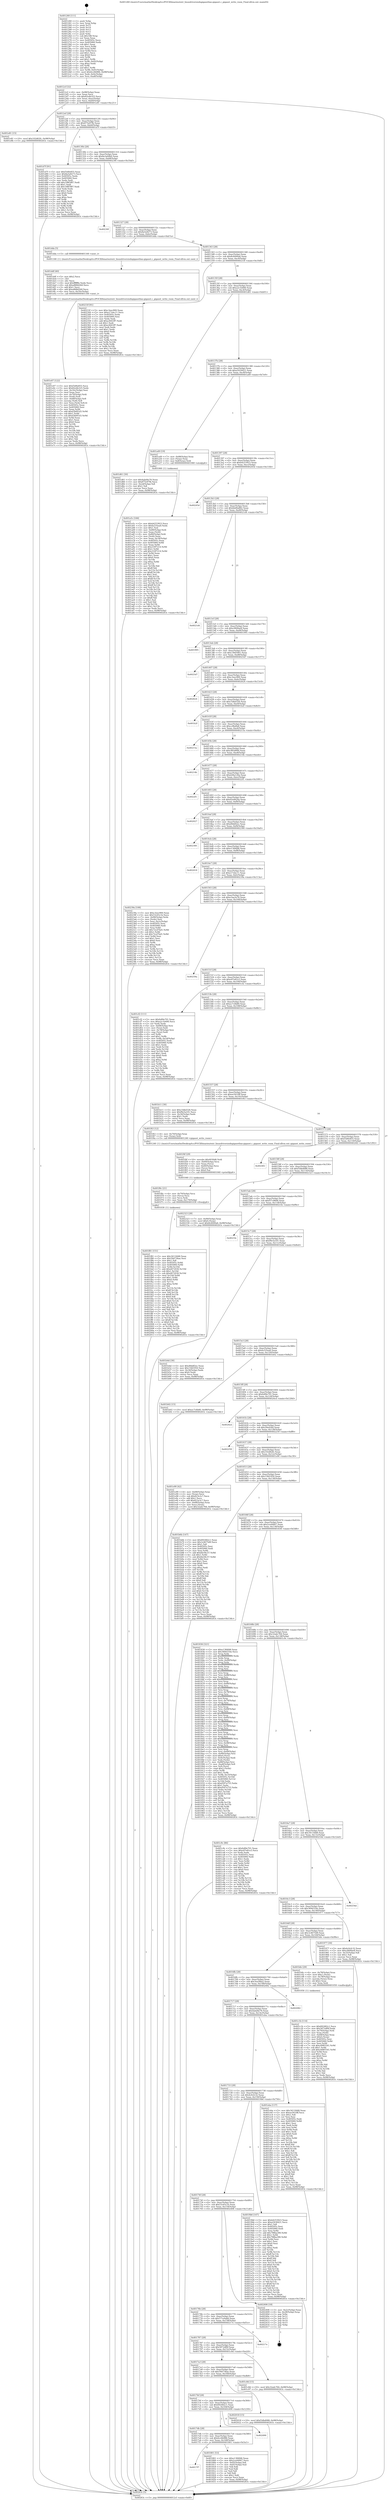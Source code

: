 digraph "0x401260" {
  label = "0x401260 (/mnt/c/Users/mathe/Desktop/tcc/POCII/binaries/extr_linuxdriversisdngigasetbas-gigaset.c_gigaset_write_room_Final-ollvm.out::main(0))"
  labelloc = "t"
  node[shape=record]

  Entry [label="",width=0.3,height=0.3,shape=circle,fillcolor=black,style=filled]
  "0x4012cf" [label="{
     0x4012cf [32]\l
     | [instrs]\l
     &nbsp;&nbsp;0x4012cf \<+6\>: mov -0x98(%rbp),%eax\l
     &nbsp;&nbsp;0x4012d5 \<+2\>: mov %eax,%ecx\l
     &nbsp;&nbsp;0x4012d7 \<+6\>: sub $0x82e4b325,%ecx\l
     &nbsp;&nbsp;0x4012dd \<+6\>: mov %eax,-0xac(%rbp)\l
     &nbsp;&nbsp;0x4012e3 \<+6\>: mov %ecx,-0xb0(%rbp)\l
     &nbsp;&nbsp;0x4012e9 \<+6\>: je 0000000000401e81 \<main+0xc21\>\l
  }"]
  "0x401e81" [label="{
     0x401e81 [15]\l
     | [instrs]\l
     &nbsp;&nbsp;0x401e81 \<+10\>: movl $0x102d62fc,-0x98(%rbp)\l
     &nbsp;&nbsp;0x401e8b \<+5\>: jmp 000000000040263c \<main+0x13dc\>\l
  }"]
  "0x4012ef" [label="{
     0x4012ef [28]\l
     | [instrs]\l
     &nbsp;&nbsp;0x4012ef \<+5\>: jmp 00000000004012f4 \<main+0x94\>\l
     &nbsp;&nbsp;0x4012f4 \<+6\>: mov -0xac(%rbp),%eax\l
     &nbsp;&nbsp;0x4012fa \<+5\>: sub $0x875e97fb,%eax\l
     &nbsp;&nbsp;0x4012ff \<+6\>: mov %eax,-0xb4(%rbp)\l
     &nbsp;&nbsp;0x401305 \<+6\>: je 0000000000401d7f \<main+0xb1f\>\l
  }"]
  Exit [label="",width=0.3,height=0.3,shape=circle,fillcolor=black,style=filled,peripheries=2]
  "0x401d7f" [label="{
     0x401d7f [91]\l
     | [instrs]\l
     &nbsp;&nbsp;0x401d7f \<+5\>: mov $0xf3d9e855,%eax\l
     &nbsp;&nbsp;0x401d84 \<+5\>: mov $0x8a5e8273,%ecx\l
     &nbsp;&nbsp;0x401d89 \<+7\>: mov 0x40505c,%edx\l
     &nbsp;&nbsp;0x401d90 \<+7\>: mov 0x405060,%esi\l
     &nbsp;&nbsp;0x401d97 \<+2\>: mov %edx,%edi\l
     &nbsp;&nbsp;0x401d99 \<+6\>: add $0x198f3f87,%edi\l
     &nbsp;&nbsp;0x401d9f \<+3\>: sub $0x1,%edi\l
     &nbsp;&nbsp;0x401da2 \<+6\>: sub $0x198f3f87,%edi\l
     &nbsp;&nbsp;0x401da8 \<+3\>: imul %edi,%edx\l
     &nbsp;&nbsp;0x401dab \<+3\>: and $0x1,%edx\l
     &nbsp;&nbsp;0x401dae \<+3\>: cmp $0x0,%edx\l
     &nbsp;&nbsp;0x401db1 \<+4\>: sete %r8b\l
     &nbsp;&nbsp;0x401db5 \<+3\>: cmp $0xa,%esi\l
     &nbsp;&nbsp;0x401db8 \<+4\>: setl %r9b\l
     &nbsp;&nbsp;0x401dbc \<+3\>: mov %r8b,%r10b\l
     &nbsp;&nbsp;0x401dbf \<+3\>: and %r9b,%r10b\l
     &nbsp;&nbsp;0x401dc2 \<+3\>: xor %r9b,%r8b\l
     &nbsp;&nbsp;0x401dc5 \<+3\>: or %r8b,%r10b\l
     &nbsp;&nbsp;0x401dc8 \<+4\>: test $0x1,%r10b\l
     &nbsp;&nbsp;0x401dcc \<+3\>: cmovne %ecx,%eax\l
     &nbsp;&nbsp;0x401dcf \<+6\>: mov %eax,-0x98(%rbp)\l
     &nbsp;&nbsp;0x401dd5 \<+5\>: jmp 000000000040263c \<main+0x13dc\>\l
  }"]
  "0x40130b" [label="{
     0x40130b [28]\l
     | [instrs]\l
     &nbsp;&nbsp;0x40130b \<+5\>: jmp 0000000000401310 \<main+0xb0\>\l
     &nbsp;&nbsp;0x401310 \<+6\>: mov -0xac(%rbp),%eax\l
     &nbsp;&nbsp;0x401316 \<+5\>: sub $0x8a3a04b0,%eax\l
     &nbsp;&nbsp;0x40131b \<+6\>: mov %eax,-0xb8(%rbp)\l
     &nbsp;&nbsp;0x401321 \<+6\>: je 000000000040230f \<main+0x10af\>\l
  }"]
  "0x401f81" [label="{
     0x401f81 [151]\l
     | [instrs]\l
     &nbsp;&nbsp;0x401f81 \<+5\>: mov $0x3411fd48,%eax\l
     &nbsp;&nbsp;0x401f86 \<+5\>: mov $0x59d736ae,%esi\l
     &nbsp;&nbsp;0x401f8b \<+2\>: mov $0x1,%dl\l
     &nbsp;&nbsp;0x401f8d \<+8\>: mov 0x40505c,%r8d\l
     &nbsp;&nbsp;0x401f95 \<+8\>: mov 0x405060,%r9d\l
     &nbsp;&nbsp;0x401f9d \<+3\>: mov %r8d,%r10d\l
     &nbsp;&nbsp;0x401fa0 \<+7\>: add $0xd472030,%r10d\l
     &nbsp;&nbsp;0x401fa7 \<+4\>: sub $0x1,%r10d\l
     &nbsp;&nbsp;0x401fab \<+7\>: sub $0xd472030,%r10d\l
     &nbsp;&nbsp;0x401fb2 \<+4\>: imul %r10d,%r8d\l
     &nbsp;&nbsp;0x401fb6 \<+4\>: and $0x1,%r8d\l
     &nbsp;&nbsp;0x401fba \<+4\>: cmp $0x0,%r8d\l
     &nbsp;&nbsp;0x401fbe \<+4\>: sete %r11b\l
     &nbsp;&nbsp;0x401fc2 \<+4\>: cmp $0xa,%r9d\l
     &nbsp;&nbsp;0x401fc6 \<+3\>: setl %bl\l
     &nbsp;&nbsp;0x401fc9 \<+3\>: mov %r11b,%r14b\l
     &nbsp;&nbsp;0x401fcc \<+4\>: xor $0xff,%r14b\l
     &nbsp;&nbsp;0x401fd0 \<+3\>: mov %bl,%r15b\l
     &nbsp;&nbsp;0x401fd3 \<+4\>: xor $0xff,%r15b\l
     &nbsp;&nbsp;0x401fd7 \<+3\>: xor $0x0,%dl\l
     &nbsp;&nbsp;0x401fda \<+3\>: mov %r14b,%r12b\l
     &nbsp;&nbsp;0x401fdd \<+4\>: and $0x0,%r12b\l
     &nbsp;&nbsp;0x401fe1 \<+3\>: and %dl,%r11b\l
     &nbsp;&nbsp;0x401fe4 \<+3\>: mov %r15b,%r13b\l
     &nbsp;&nbsp;0x401fe7 \<+4\>: and $0x0,%r13b\l
     &nbsp;&nbsp;0x401feb \<+2\>: and %dl,%bl\l
     &nbsp;&nbsp;0x401fed \<+3\>: or %r11b,%r12b\l
     &nbsp;&nbsp;0x401ff0 \<+3\>: or %bl,%r13b\l
     &nbsp;&nbsp;0x401ff3 \<+3\>: xor %r13b,%r12b\l
     &nbsp;&nbsp;0x401ff6 \<+3\>: or %r15b,%r14b\l
     &nbsp;&nbsp;0x401ff9 \<+4\>: xor $0xff,%r14b\l
     &nbsp;&nbsp;0x401ffd \<+3\>: or $0x0,%dl\l
     &nbsp;&nbsp;0x402000 \<+3\>: and %dl,%r14b\l
     &nbsp;&nbsp;0x402003 \<+3\>: or %r14b,%r12b\l
     &nbsp;&nbsp;0x402006 \<+4\>: test $0x1,%r12b\l
     &nbsp;&nbsp;0x40200a \<+3\>: cmovne %esi,%eax\l
     &nbsp;&nbsp;0x40200d \<+6\>: mov %eax,-0x98(%rbp)\l
     &nbsp;&nbsp;0x402013 \<+5\>: jmp 000000000040263c \<main+0x13dc\>\l
  }"]
  "0x40230f" [label="{
     0x40230f\l
  }", style=dashed]
  "0x401327" [label="{
     0x401327 [28]\l
     | [instrs]\l
     &nbsp;&nbsp;0x401327 \<+5\>: jmp 000000000040132c \<main+0xcc\>\l
     &nbsp;&nbsp;0x40132c \<+6\>: mov -0xac(%rbp),%eax\l
     &nbsp;&nbsp;0x401332 \<+5\>: sub $0x8a5e8273,%eax\l
     &nbsp;&nbsp;0x401337 \<+6\>: mov %eax,-0xbc(%rbp)\l
     &nbsp;&nbsp;0x40133d \<+6\>: je 0000000000401dda \<main+0xb7a\>\l
  }"]
  "0x401f6c" [label="{
     0x401f6c [21]\l
     | [instrs]\l
     &nbsp;&nbsp;0x401f6c \<+4\>: mov -0x70(%rbp),%rcx\l
     &nbsp;&nbsp;0x401f70 \<+3\>: mov (%rcx),%rcx\l
     &nbsp;&nbsp;0x401f73 \<+3\>: mov %rcx,%rdi\l
     &nbsp;&nbsp;0x401f76 \<+6\>: mov %eax,-0x170(%rbp)\l
     &nbsp;&nbsp;0x401f7c \<+5\>: call 0000000000401030 \<free@plt\>\l
     | [calls]\l
     &nbsp;&nbsp;0x401030 \{1\} (unknown)\l
  }"]
  "0x401dda" [label="{
     0x401dda [5]\l
     | [instrs]\l
     &nbsp;&nbsp;0x401dda \<+5\>: call 0000000000401160 \<next_i\>\l
     | [calls]\l
     &nbsp;&nbsp;0x401160 \{1\} (/mnt/c/Users/mathe/Desktop/tcc/POCII/binaries/extr_linuxdriversisdngigasetbas-gigaset.c_gigaset_write_room_Final-ollvm.out::next_i)\l
  }"]
  "0x401343" [label="{
     0x401343 [28]\l
     | [instrs]\l
     &nbsp;&nbsp;0x401343 \<+5\>: jmp 0000000000401348 \<main+0xe8\>\l
     &nbsp;&nbsp;0x401348 \<+6\>: mov -0xac(%rbp),%eax\l
     &nbsp;&nbsp;0x40134e \<+5\>: sub $0x8c6000a6,%eax\l
     &nbsp;&nbsp;0x401353 \<+6\>: mov %eax,-0xc0(%rbp)\l
     &nbsp;&nbsp;0x401359 \<+6\>: je 000000000040233f \<main+0x10df\>\l
  }"]
  "0x401f4f" [label="{
     0x401f4f [29]\l
     | [instrs]\l
     &nbsp;&nbsp;0x401f4f \<+10\>: movabs $0x4030d6,%rdi\l
     &nbsp;&nbsp;0x401f59 \<+4\>: mov -0x60(%rbp),%rcx\l
     &nbsp;&nbsp;0x401f5d \<+2\>: mov %eax,(%rcx)\l
     &nbsp;&nbsp;0x401f5f \<+4\>: mov -0x60(%rbp),%rcx\l
     &nbsp;&nbsp;0x401f63 \<+2\>: mov (%rcx),%esi\l
     &nbsp;&nbsp;0x401f65 \<+2\>: mov $0x0,%al\l
     &nbsp;&nbsp;0x401f67 \<+5\>: call 0000000000401040 \<printf@plt\>\l
     | [calls]\l
     &nbsp;&nbsp;0x401040 \{1\} (unknown)\l
  }"]
  "0x40233f" [label="{
     0x40233f [91]\l
     | [instrs]\l
     &nbsp;&nbsp;0x40233f \<+5\>: mov $0xc3eec900,%eax\l
     &nbsp;&nbsp;0x402344 \<+5\>: mov $0xe17ebc11,%ecx\l
     &nbsp;&nbsp;0x402349 \<+7\>: mov 0x40505c,%edx\l
     &nbsp;&nbsp;0x402350 \<+7\>: mov 0x405060,%esi\l
     &nbsp;&nbsp;0x402357 \<+2\>: mov %edx,%edi\l
     &nbsp;&nbsp;0x402359 \<+6\>: add $0xa3641ff7,%edi\l
     &nbsp;&nbsp;0x40235f \<+3\>: sub $0x1,%edi\l
     &nbsp;&nbsp;0x402362 \<+6\>: sub $0xa3641ff7,%edi\l
     &nbsp;&nbsp;0x402368 \<+3\>: imul %edi,%edx\l
     &nbsp;&nbsp;0x40236b \<+3\>: and $0x1,%edx\l
     &nbsp;&nbsp;0x40236e \<+3\>: cmp $0x0,%edx\l
     &nbsp;&nbsp;0x402371 \<+4\>: sete %r8b\l
     &nbsp;&nbsp;0x402375 \<+3\>: cmp $0xa,%esi\l
     &nbsp;&nbsp;0x402378 \<+4\>: setl %r9b\l
     &nbsp;&nbsp;0x40237c \<+3\>: mov %r8b,%r10b\l
     &nbsp;&nbsp;0x40237f \<+3\>: and %r9b,%r10b\l
     &nbsp;&nbsp;0x402382 \<+3\>: xor %r9b,%r8b\l
     &nbsp;&nbsp;0x402385 \<+3\>: or %r8b,%r10b\l
     &nbsp;&nbsp;0x402388 \<+4\>: test $0x1,%r10b\l
     &nbsp;&nbsp;0x40238c \<+3\>: cmovne %ecx,%eax\l
     &nbsp;&nbsp;0x40238f \<+6\>: mov %eax,-0x98(%rbp)\l
     &nbsp;&nbsp;0x402395 \<+5\>: jmp 000000000040263c \<main+0x13dc\>\l
  }"]
  "0x40135f" [label="{
     0x40135f [28]\l
     | [instrs]\l
     &nbsp;&nbsp;0x40135f \<+5\>: jmp 0000000000401364 \<main+0x104\>\l
     &nbsp;&nbsp;0x401364 \<+6\>: mov -0xac(%rbp),%eax\l
     &nbsp;&nbsp;0x40136a \<+5\>: sub $0xa2c1b406,%eax\l
     &nbsp;&nbsp;0x40136f \<+6\>: mov %eax,-0xc4(%rbp)\l
     &nbsp;&nbsp;0x401375 \<+6\>: je 0000000000401d61 \<main+0xb01\>\l
  }"]
  "0x401e07" [label="{
     0x401e07 [122]\l
     | [instrs]\l
     &nbsp;&nbsp;0x401e07 \<+5\>: mov $0xf3d9e855,%ecx\l
     &nbsp;&nbsp;0x401e0c \<+5\>: mov $0x82e4b325,%edx\l
     &nbsp;&nbsp;0x401e11 \<+6\>: mov -0x16c(%rbp),%esi\l
     &nbsp;&nbsp;0x401e17 \<+3\>: imul %eax,%esi\l
     &nbsp;&nbsp;0x401e1a \<+4\>: mov -0x70(%rbp),%rdi\l
     &nbsp;&nbsp;0x401e1e \<+3\>: mov (%rdi),%rdi\l
     &nbsp;&nbsp;0x401e21 \<+4\>: mov -0x68(%rbp),%r8\l
     &nbsp;&nbsp;0x401e25 \<+3\>: movslq (%r8),%r8\l
     &nbsp;&nbsp;0x401e28 \<+4\>: mov %esi,(%rdi,%r8,4)\l
     &nbsp;&nbsp;0x401e2c \<+7\>: mov 0x40505c,%eax\l
     &nbsp;&nbsp;0x401e33 \<+7\>: mov 0x405060,%esi\l
     &nbsp;&nbsp;0x401e3a \<+3\>: mov %eax,%r9d\l
     &nbsp;&nbsp;0x401e3d \<+7\>: add $0xd3b0f1d3,%r9d\l
     &nbsp;&nbsp;0x401e44 \<+4\>: sub $0x1,%r9d\l
     &nbsp;&nbsp;0x401e48 \<+7\>: sub $0xd3b0f1d3,%r9d\l
     &nbsp;&nbsp;0x401e4f \<+4\>: imul %r9d,%eax\l
     &nbsp;&nbsp;0x401e53 \<+3\>: and $0x1,%eax\l
     &nbsp;&nbsp;0x401e56 \<+3\>: cmp $0x0,%eax\l
     &nbsp;&nbsp;0x401e59 \<+4\>: sete %r10b\l
     &nbsp;&nbsp;0x401e5d \<+3\>: cmp $0xa,%esi\l
     &nbsp;&nbsp;0x401e60 \<+4\>: setl %r11b\l
     &nbsp;&nbsp;0x401e64 \<+3\>: mov %r10b,%bl\l
     &nbsp;&nbsp;0x401e67 \<+3\>: and %r11b,%bl\l
     &nbsp;&nbsp;0x401e6a \<+3\>: xor %r11b,%r10b\l
     &nbsp;&nbsp;0x401e6d \<+3\>: or %r10b,%bl\l
     &nbsp;&nbsp;0x401e70 \<+3\>: test $0x1,%bl\l
     &nbsp;&nbsp;0x401e73 \<+3\>: cmovne %edx,%ecx\l
     &nbsp;&nbsp;0x401e76 \<+6\>: mov %ecx,-0x98(%rbp)\l
     &nbsp;&nbsp;0x401e7c \<+5\>: jmp 000000000040263c \<main+0x13dc\>\l
  }"]
  "0x401d61" [label="{
     0x401d61 [30]\l
     | [instrs]\l
     &nbsp;&nbsp;0x401d61 \<+5\>: mov $0x4abd4e76,%eax\l
     &nbsp;&nbsp;0x401d66 \<+5\>: mov $0x875e97fb,%ecx\l
     &nbsp;&nbsp;0x401d6b \<+3\>: mov -0x2d(%rbp),%dl\l
     &nbsp;&nbsp;0x401d6e \<+3\>: test $0x1,%dl\l
     &nbsp;&nbsp;0x401d71 \<+3\>: cmovne %ecx,%eax\l
     &nbsp;&nbsp;0x401d74 \<+6\>: mov %eax,-0x98(%rbp)\l
     &nbsp;&nbsp;0x401d7a \<+5\>: jmp 000000000040263c \<main+0x13dc\>\l
  }"]
  "0x40137b" [label="{
     0x40137b [28]\l
     | [instrs]\l
     &nbsp;&nbsp;0x40137b \<+5\>: jmp 0000000000401380 \<main+0x120\>\l
     &nbsp;&nbsp;0x401380 \<+6\>: mov -0xac(%rbp),%eax\l
     &nbsp;&nbsp;0x401386 \<+5\>: sub $0xa5430421,%eax\l
     &nbsp;&nbsp;0x40138b \<+6\>: mov %eax,-0xc8(%rbp)\l
     &nbsp;&nbsp;0x401391 \<+6\>: je 0000000000401a49 \<main+0x7e9\>\l
  }"]
  "0x401ddf" [label="{
     0x401ddf [40]\l
     | [instrs]\l
     &nbsp;&nbsp;0x401ddf \<+5\>: mov $0x2,%ecx\l
     &nbsp;&nbsp;0x401de4 \<+1\>: cltd\l
     &nbsp;&nbsp;0x401de5 \<+2\>: idiv %ecx\l
     &nbsp;&nbsp;0x401de7 \<+6\>: imul $0xfffffffe,%edx,%ecx\l
     &nbsp;&nbsp;0x401ded \<+6\>: sub $0xa868d2b9,%ecx\l
     &nbsp;&nbsp;0x401df3 \<+3\>: add $0x1,%ecx\l
     &nbsp;&nbsp;0x401df6 \<+6\>: add $0xa868d2b9,%ecx\l
     &nbsp;&nbsp;0x401dfc \<+6\>: mov %ecx,-0x16c(%rbp)\l
     &nbsp;&nbsp;0x401e02 \<+5\>: call 0000000000401160 \<next_i\>\l
     | [calls]\l
     &nbsp;&nbsp;0x401160 \{1\} (/mnt/c/Users/mathe/Desktop/tcc/POCII/binaries/extr_linuxdriversisdngigasetbas-gigaset.c_gigaset_write_room_Final-ollvm.out::next_i)\l
  }"]
  "0x401a49" [label="{
     0x401a49 [19]\l
     | [instrs]\l
     &nbsp;&nbsp;0x401a49 \<+7\>: mov -0x88(%rbp),%rax\l
     &nbsp;&nbsp;0x401a50 \<+3\>: mov (%rax),%rax\l
     &nbsp;&nbsp;0x401a53 \<+4\>: mov 0x8(%rax),%rdi\l
     &nbsp;&nbsp;0x401a57 \<+5\>: call 0000000000401060 \<atoi@plt\>\l
     | [calls]\l
     &nbsp;&nbsp;0x401060 \{1\} (unknown)\l
  }"]
  "0x401397" [label="{
     0x401397 [28]\l
     | [instrs]\l
     &nbsp;&nbsp;0x401397 \<+5\>: jmp 000000000040139c \<main+0x13c\>\l
     &nbsp;&nbsp;0x40139c \<+6\>: mov -0xac(%rbp),%eax\l
     &nbsp;&nbsp;0x4013a2 \<+5\>: sub $0xb4253923,%eax\l
     &nbsp;&nbsp;0x4013a7 \<+6\>: mov %eax,-0xcc(%rbp)\l
     &nbsp;&nbsp;0x4013ad \<+6\>: je 000000000040245d \<main+0x11fd\>\l
  }"]
  "0x401c1b" [label="{
     0x401c1b [114]\l
     | [instrs]\l
     &nbsp;&nbsp;0x401c1b \<+5\>: mov $0x692482c1,%ecx\l
     &nbsp;&nbsp;0x401c20 \<+5\>: mov $0x5872df0f,%edx\l
     &nbsp;&nbsp;0x401c25 \<+4\>: mov -0x70(%rbp),%rdi\l
     &nbsp;&nbsp;0x401c29 \<+3\>: mov %rax,(%rdi)\l
     &nbsp;&nbsp;0x401c2c \<+4\>: mov -0x68(%rbp),%rax\l
     &nbsp;&nbsp;0x401c30 \<+6\>: movl $0x0,(%rax)\l
     &nbsp;&nbsp;0x401c36 \<+7\>: mov 0x40505c,%esi\l
     &nbsp;&nbsp;0x401c3d \<+8\>: mov 0x405060,%r8d\l
     &nbsp;&nbsp;0x401c45 \<+3\>: mov %esi,%r9d\l
     &nbsp;&nbsp;0x401c48 \<+7\>: sub $0xc6985541,%r9d\l
     &nbsp;&nbsp;0x401c4f \<+4\>: sub $0x1,%r9d\l
     &nbsp;&nbsp;0x401c53 \<+7\>: add $0xc6985541,%r9d\l
     &nbsp;&nbsp;0x401c5a \<+4\>: imul %r9d,%esi\l
     &nbsp;&nbsp;0x401c5e \<+3\>: and $0x1,%esi\l
     &nbsp;&nbsp;0x401c61 \<+3\>: cmp $0x0,%esi\l
     &nbsp;&nbsp;0x401c64 \<+4\>: sete %r10b\l
     &nbsp;&nbsp;0x401c68 \<+4\>: cmp $0xa,%r8d\l
     &nbsp;&nbsp;0x401c6c \<+4\>: setl %r11b\l
     &nbsp;&nbsp;0x401c70 \<+3\>: mov %r10b,%bl\l
     &nbsp;&nbsp;0x401c73 \<+3\>: and %r11b,%bl\l
     &nbsp;&nbsp;0x401c76 \<+3\>: xor %r11b,%r10b\l
     &nbsp;&nbsp;0x401c79 \<+3\>: or %r10b,%bl\l
     &nbsp;&nbsp;0x401c7c \<+3\>: test $0x1,%bl\l
     &nbsp;&nbsp;0x401c7f \<+3\>: cmovne %edx,%ecx\l
     &nbsp;&nbsp;0x401c82 \<+6\>: mov %ecx,-0x98(%rbp)\l
     &nbsp;&nbsp;0x401c88 \<+5\>: jmp 000000000040263c \<main+0x13dc\>\l
  }"]
  "0x40245d" [label="{
     0x40245d\l
  }", style=dashed]
  "0x4013b3" [label="{
     0x4013b3 [28]\l
     | [instrs]\l
     &nbsp;&nbsp;0x4013b3 \<+5\>: jmp 00000000004013b8 \<main+0x158\>\l
     &nbsp;&nbsp;0x4013b8 \<+6\>: mov -0xac(%rbp),%eax\l
     &nbsp;&nbsp;0x4013be \<+5\>: sub $0xbbd9a882,%eax\l
     &nbsp;&nbsp;0x4013c3 \<+6\>: mov %eax,-0xd0(%rbp)\l
     &nbsp;&nbsp;0x4013c9 \<+6\>: je 00000000004021d4 \<main+0xf74\>\l
  }"]
  "0x401a5c" [label="{
     0x401a5c [166]\l
     | [instrs]\l
     &nbsp;&nbsp;0x401a5c \<+5\>: mov $0xb4253923,%ecx\l
     &nbsp;&nbsp;0x401a61 \<+5\>: mov $0xfa335ea0,%edx\l
     &nbsp;&nbsp;0x401a66 \<+3\>: mov $0x1,%sil\l
     &nbsp;&nbsp;0x401a69 \<+4\>: mov -0x80(%rbp),%rdi\l
     &nbsp;&nbsp;0x401a6d \<+2\>: mov %eax,(%rdi)\l
     &nbsp;&nbsp;0x401a6f \<+4\>: mov -0x80(%rbp),%rdi\l
     &nbsp;&nbsp;0x401a73 \<+2\>: mov (%rdi),%eax\l
     &nbsp;&nbsp;0x401a75 \<+3\>: mov %eax,-0x34(%rbp)\l
     &nbsp;&nbsp;0x401a78 \<+7\>: mov 0x40505c,%eax\l
     &nbsp;&nbsp;0x401a7f \<+8\>: mov 0x405060,%r8d\l
     &nbsp;&nbsp;0x401a87 \<+3\>: mov %eax,%r9d\l
     &nbsp;&nbsp;0x401a8a \<+7\>: sub $0x210f7214,%r9d\l
     &nbsp;&nbsp;0x401a91 \<+4\>: sub $0x1,%r9d\l
     &nbsp;&nbsp;0x401a95 \<+7\>: add $0x210f7214,%r9d\l
     &nbsp;&nbsp;0x401a9c \<+4\>: imul %r9d,%eax\l
     &nbsp;&nbsp;0x401aa0 \<+3\>: and $0x1,%eax\l
     &nbsp;&nbsp;0x401aa3 \<+3\>: cmp $0x0,%eax\l
     &nbsp;&nbsp;0x401aa6 \<+4\>: sete %r10b\l
     &nbsp;&nbsp;0x401aaa \<+4\>: cmp $0xa,%r8d\l
     &nbsp;&nbsp;0x401aae \<+4\>: setl %r11b\l
     &nbsp;&nbsp;0x401ab2 \<+3\>: mov %r10b,%bl\l
     &nbsp;&nbsp;0x401ab5 \<+3\>: xor $0xff,%bl\l
     &nbsp;&nbsp;0x401ab8 \<+3\>: mov %r11b,%r14b\l
     &nbsp;&nbsp;0x401abb \<+4\>: xor $0xff,%r14b\l
     &nbsp;&nbsp;0x401abf \<+4\>: xor $0x1,%sil\l
     &nbsp;&nbsp;0x401ac3 \<+3\>: mov %bl,%r15b\l
     &nbsp;&nbsp;0x401ac6 \<+4\>: and $0xff,%r15b\l
     &nbsp;&nbsp;0x401aca \<+3\>: and %sil,%r10b\l
     &nbsp;&nbsp;0x401acd \<+3\>: mov %r14b,%r12b\l
     &nbsp;&nbsp;0x401ad0 \<+4\>: and $0xff,%r12b\l
     &nbsp;&nbsp;0x401ad4 \<+3\>: and %sil,%r11b\l
     &nbsp;&nbsp;0x401ad7 \<+3\>: or %r10b,%r15b\l
     &nbsp;&nbsp;0x401ada \<+3\>: or %r11b,%r12b\l
     &nbsp;&nbsp;0x401add \<+3\>: xor %r12b,%r15b\l
     &nbsp;&nbsp;0x401ae0 \<+3\>: or %r14b,%bl\l
     &nbsp;&nbsp;0x401ae3 \<+3\>: xor $0xff,%bl\l
     &nbsp;&nbsp;0x401ae6 \<+4\>: or $0x1,%sil\l
     &nbsp;&nbsp;0x401aea \<+3\>: and %sil,%bl\l
     &nbsp;&nbsp;0x401aed \<+3\>: or %bl,%r15b\l
     &nbsp;&nbsp;0x401af0 \<+4\>: test $0x1,%r15b\l
     &nbsp;&nbsp;0x401af4 \<+3\>: cmovne %edx,%ecx\l
     &nbsp;&nbsp;0x401af7 \<+6\>: mov %ecx,-0x98(%rbp)\l
     &nbsp;&nbsp;0x401afd \<+5\>: jmp 000000000040263c \<main+0x13dc\>\l
  }"]
  "0x4021d4" [label="{
     0x4021d4\l
  }", style=dashed]
  "0x4013cf" [label="{
     0x4013cf [28]\l
     | [instrs]\l
     &nbsp;&nbsp;0x4013cf \<+5\>: jmp 00000000004013d4 \<main+0x174\>\l
     &nbsp;&nbsp;0x4013d4 \<+6\>: mov -0xac(%rbp),%eax\l
     &nbsp;&nbsp;0x4013da \<+5\>: sub $0xc060fae8,%eax\l
     &nbsp;&nbsp;0x4013df \<+6\>: mov %eax,-0xd4(%rbp)\l
     &nbsp;&nbsp;0x4013e5 \<+6\>: je 0000000000401995 \<main+0x735\>\l
  }"]
  "0x401260" [label="{
     0x401260 [111]\l
     | [instrs]\l
     &nbsp;&nbsp;0x401260 \<+1\>: push %rbp\l
     &nbsp;&nbsp;0x401261 \<+3\>: mov %rsp,%rbp\l
     &nbsp;&nbsp;0x401264 \<+2\>: push %r15\l
     &nbsp;&nbsp;0x401266 \<+2\>: push %r14\l
     &nbsp;&nbsp;0x401268 \<+2\>: push %r13\l
     &nbsp;&nbsp;0x40126a \<+2\>: push %r12\l
     &nbsp;&nbsp;0x40126c \<+1\>: push %rbx\l
     &nbsp;&nbsp;0x40126d \<+7\>: sub $0x188,%rsp\l
     &nbsp;&nbsp;0x401274 \<+2\>: xor %eax,%eax\l
     &nbsp;&nbsp;0x401276 \<+7\>: mov 0x40505c,%ecx\l
     &nbsp;&nbsp;0x40127d \<+7\>: mov 0x405060,%edx\l
     &nbsp;&nbsp;0x401284 \<+3\>: sub $0x1,%eax\l
     &nbsp;&nbsp;0x401287 \<+3\>: mov %ecx,%r8d\l
     &nbsp;&nbsp;0x40128a \<+3\>: add %eax,%r8d\l
     &nbsp;&nbsp;0x40128d \<+4\>: imul %r8d,%ecx\l
     &nbsp;&nbsp;0x401291 \<+3\>: and $0x1,%ecx\l
     &nbsp;&nbsp;0x401294 \<+3\>: cmp $0x0,%ecx\l
     &nbsp;&nbsp;0x401297 \<+4\>: sete %r9b\l
     &nbsp;&nbsp;0x40129b \<+4\>: and $0x1,%r9b\l
     &nbsp;&nbsp;0x40129f \<+7\>: mov %r9b,-0x92(%rbp)\l
     &nbsp;&nbsp;0x4012a6 \<+3\>: cmp $0xa,%edx\l
     &nbsp;&nbsp;0x4012a9 \<+4\>: setl %r9b\l
     &nbsp;&nbsp;0x4012ad \<+4\>: and $0x1,%r9b\l
     &nbsp;&nbsp;0x4012b1 \<+7\>: mov %r9b,-0x91(%rbp)\l
     &nbsp;&nbsp;0x4012b8 \<+10\>: movl $0x6cc6b986,-0x98(%rbp)\l
     &nbsp;&nbsp;0x4012c2 \<+6\>: mov %edi,-0x9c(%rbp)\l
     &nbsp;&nbsp;0x4012c8 \<+7\>: mov %rsi,-0xa8(%rbp)\l
  }"]
  "0x401995" [label="{
     0x401995\l
  }", style=dashed]
  "0x4013eb" [label="{
     0x4013eb [28]\l
     | [instrs]\l
     &nbsp;&nbsp;0x4013eb \<+5\>: jmp 00000000004013f0 \<main+0x190\>\l
     &nbsp;&nbsp;0x4013f0 \<+6\>: mov -0xac(%rbp),%eax\l
     &nbsp;&nbsp;0x4013f6 \<+5\>: sub $0xc39d5061,%eax\l
     &nbsp;&nbsp;0x4013fb \<+6\>: mov %eax,-0xd8(%rbp)\l
     &nbsp;&nbsp;0x401401 \<+6\>: je 00000000004025d7 \<main+0x1377\>\l
  }"]
  "0x40263c" [label="{
     0x40263c [5]\l
     | [instrs]\l
     &nbsp;&nbsp;0x40263c \<+5\>: jmp 00000000004012cf \<main+0x6f\>\l
  }"]
  "0x4025d7" [label="{
     0x4025d7\l
  }", style=dashed]
  "0x401407" [label="{
     0x401407 [28]\l
     | [instrs]\l
     &nbsp;&nbsp;0x401407 \<+5\>: jmp 000000000040140c \<main+0x1ac\>\l
     &nbsp;&nbsp;0x40140c \<+6\>: mov -0xac(%rbp),%eax\l
     &nbsp;&nbsp;0x401412 \<+5\>: sub $0xc3eec900,%eax\l
     &nbsp;&nbsp;0x401417 \<+6\>: mov %eax,-0xdc(%rbp)\l
     &nbsp;&nbsp;0x40141d \<+6\>: je 0000000000402624 \<main+0x13c4\>\l
  }"]
  "0x4017f7" [label="{
     0x4017f7\l
  }", style=dashed]
  "0x402624" [label="{
     0x402624\l
  }", style=dashed]
  "0x401423" [label="{
     0x401423 [28]\l
     | [instrs]\l
     &nbsp;&nbsp;0x401423 \<+5\>: jmp 0000000000401428 \<main+0x1c8\>\l
     &nbsp;&nbsp;0x401428 \<+6\>: mov -0xac(%rbp),%eax\l
     &nbsp;&nbsp;0x40142e \<+5\>: sub $0xc5dbd326,%eax\l
     &nbsp;&nbsp;0x401433 \<+6\>: mov %eax,-0xe0(%rbp)\l
     &nbsp;&nbsp;0x401439 \<+6\>: je 0000000000401b2f \<main+0x8cf\>\l
  }"]
  "0x401801" [label="{
     0x401801 [53]\l
     | [instrs]\l
     &nbsp;&nbsp;0x401801 \<+5\>: mov $0xe1384fd6,%eax\l
     &nbsp;&nbsp;0x401806 \<+5\>: mov $0x2ce44847,%ecx\l
     &nbsp;&nbsp;0x40180b \<+6\>: mov -0x92(%rbp),%dl\l
     &nbsp;&nbsp;0x401811 \<+7\>: mov -0x91(%rbp),%sil\l
     &nbsp;&nbsp;0x401818 \<+3\>: mov %dl,%dil\l
     &nbsp;&nbsp;0x40181b \<+3\>: and %sil,%dil\l
     &nbsp;&nbsp;0x40181e \<+3\>: xor %sil,%dl\l
     &nbsp;&nbsp;0x401821 \<+3\>: or %dl,%dil\l
     &nbsp;&nbsp;0x401824 \<+4\>: test $0x1,%dil\l
     &nbsp;&nbsp;0x401828 \<+3\>: cmovne %ecx,%eax\l
     &nbsp;&nbsp;0x40182b \<+6\>: mov %eax,-0x98(%rbp)\l
     &nbsp;&nbsp;0x401831 \<+5\>: jmp 000000000040263c \<main+0x13dc\>\l
  }"]
  "0x401b2f" [label="{
     0x401b2f\l
  }", style=dashed]
  "0x40143f" [label="{
     0x40143f [28]\l
     | [instrs]\l
     &nbsp;&nbsp;0x40143f \<+5\>: jmp 0000000000401444 \<main+0x1e4\>\l
     &nbsp;&nbsp;0x401444 \<+6\>: mov -0xac(%rbp),%eax\l
     &nbsp;&nbsp;0x40144a \<+5\>: sub $0xcc8bdfa8,%eax\l
     &nbsp;&nbsp;0x40144f \<+6\>: mov %eax,-0xe4(%rbp)\l
     &nbsp;&nbsp;0x401455 \<+6\>: je 000000000040215a \<main+0xefa\>\l
  }"]
  "0x4017db" [label="{
     0x4017db [28]\l
     | [instrs]\l
     &nbsp;&nbsp;0x4017db \<+5\>: jmp 00000000004017e0 \<main+0x580\>\l
     &nbsp;&nbsp;0x4017e0 \<+6\>: mov -0xac(%rbp),%eax\l
     &nbsp;&nbsp;0x4017e6 \<+5\>: sub $0x6cc6b986,%eax\l
     &nbsp;&nbsp;0x4017eb \<+6\>: mov %eax,-0x168(%rbp)\l
     &nbsp;&nbsp;0x4017f1 \<+6\>: je 0000000000401801 \<main+0x5a1\>\l
  }"]
  "0x40215a" [label="{
     0x40215a\l
  }", style=dashed]
  "0x40145b" [label="{
     0x40145b [28]\l
     | [instrs]\l
     &nbsp;&nbsp;0x40145b \<+5\>: jmp 0000000000401460 \<main+0x200\>\l
     &nbsp;&nbsp;0x401460 \<+6\>: mov -0xac(%rbp),%eax\l
     &nbsp;&nbsp;0x401466 \<+5\>: sub $0xcf85d084,%eax\l
     &nbsp;&nbsp;0x40146b \<+6\>: mov %eax,-0xe8(%rbp)\l
     &nbsp;&nbsp;0x401471 \<+6\>: je 000000000040214b \<main+0xeeb\>\l
  }"]
  "0x402490" [label="{
     0x402490\l
  }", style=dashed]
  "0x40214b" [label="{
     0x40214b\l
  }", style=dashed]
  "0x401477" [label="{
     0x401477 [28]\l
     | [instrs]\l
     &nbsp;&nbsp;0x401477 \<+5\>: jmp 000000000040147c \<main+0x21c\>\l
     &nbsp;&nbsp;0x40147c \<+6\>: mov -0xac(%rbp),%eax\l
     &nbsp;&nbsp;0x401482 \<+5\>: sub $0xd28a126a,%eax\l
     &nbsp;&nbsp;0x401487 \<+6\>: mov %eax,-0xec(%rbp)\l
     &nbsp;&nbsp;0x40148d \<+6\>: je 00000000004022f1 \<main+0x1091\>\l
  }"]
  "0x4017bf" [label="{
     0x4017bf [28]\l
     | [instrs]\l
     &nbsp;&nbsp;0x4017bf \<+5\>: jmp 00000000004017c4 \<main+0x564\>\l
     &nbsp;&nbsp;0x4017c4 \<+6\>: mov -0xac(%rbp),%eax\l
     &nbsp;&nbsp;0x4017ca \<+5\>: sub $0x692482c1,%eax\l
     &nbsp;&nbsp;0x4017cf \<+6\>: mov %eax,-0x164(%rbp)\l
     &nbsp;&nbsp;0x4017d5 \<+6\>: je 0000000000402490 \<main+0x1230\>\l
  }"]
  "0x4022f1" [label="{
     0x4022f1\l
  }", style=dashed]
  "0x401493" [label="{
     0x401493 [28]\l
     | [instrs]\l
     &nbsp;&nbsp;0x401493 \<+5\>: jmp 0000000000401498 \<main+0x238\>\l
     &nbsp;&nbsp;0x401498 \<+6\>: mov -0xac(%rbp),%eax\l
     &nbsp;&nbsp;0x40149e \<+5\>: sub $0xd2e0624a,%eax\l
     &nbsp;&nbsp;0x4014a3 \<+6\>: mov %eax,-0xf0(%rbp)\l
     &nbsp;&nbsp;0x4014a9 \<+6\>: je 0000000000402027 \<main+0xdc7\>\l
  }"]
  "0x402018" [label="{
     0x402018 [15]\l
     | [instrs]\l
     &nbsp;&nbsp;0x402018 \<+10\>: movl $0xf3dbd088,-0x98(%rbp)\l
     &nbsp;&nbsp;0x402022 \<+5\>: jmp 000000000040263c \<main+0x13dc\>\l
  }"]
  "0x402027" [label="{
     0x402027\l
  }", style=dashed]
  "0x4014af" [label="{
     0x4014af [28]\l
     | [instrs]\l
     &nbsp;&nbsp;0x4014af \<+5\>: jmp 00000000004014b4 \<main+0x254\>\l
     &nbsp;&nbsp;0x4014b4 \<+6\>: mov -0xac(%rbp),%eax\l
     &nbsp;&nbsp;0x4014ba \<+5\>: sub $0xd9ddf2ec,%eax\l
     &nbsp;&nbsp;0x4014bf \<+6\>: mov %eax,-0xf4(%rbp)\l
     &nbsp;&nbsp;0x4014c5 \<+6\>: je 0000000000402300 \<main+0x10a0\>\l
  }"]
  "0x4017a3" [label="{
     0x4017a3 [28]\l
     | [instrs]\l
     &nbsp;&nbsp;0x4017a3 \<+5\>: jmp 00000000004017a8 \<main+0x548\>\l
     &nbsp;&nbsp;0x4017a8 \<+6\>: mov -0xac(%rbp),%eax\l
     &nbsp;&nbsp;0x4017ae \<+5\>: sub $0x59d736ae,%eax\l
     &nbsp;&nbsp;0x4017b3 \<+6\>: mov %eax,-0x160(%rbp)\l
     &nbsp;&nbsp;0x4017b9 \<+6\>: je 0000000000402018 \<main+0xdb8\>\l
  }"]
  "0x402300" [label="{
     0x402300\l
  }", style=dashed]
  "0x4014cb" [label="{
     0x4014cb [28]\l
     | [instrs]\l
     &nbsp;&nbsp;0x4014cb \<+5\>: jmp 00000000004014d0 \<main+0x270\>\l
     &nbsp;&nbsp;0x4014d0 \<+6\>: mov -0xac(%rbp),%eax\l
     &nbsp;&nbsp;0x4014d6 \<+5\>: sub $0xe1384fd6,%eax\l
     &nbsp;&nbsp;0x4014db \<+6\>: mov %eax,-0xf8(%rbp)\l
     &nbsp;&nbsp;0x4014e1 \<+6\>: je 0000000000402418 \<main+0x11b8\>\l
  }"]
  "0x401c8d" [label="{
     0x401c8d [15]\l
     | [instrs]\l
     &nbsp;&nbsp;0x401c8d \<+10\>: movl $0x32adc764,-0x98(%rbp)\l
     &nbsp;&nbsp;0x401c97 \<+5\>: jmp 000000000040263c \<main+0x13dc\>\l
  }"]
  "0x402418" [label="{
     0x402418\l
  }", style=dashed]
  "0x4014e7" [label="{
     0x4014e7 [28]\l
     | [instrs]\l
     &nbsp;&nbsp;0x4014e7 \<+5\>: jmp 00000000004014ec \<main+0x28c\>\l
     &nbsp;&nbsp;0x4014ec \<+6\>: mov -0xac(%rbp),%eax\l
     &nbsp;&nbsp;0x4014f2 \<+5\>: sub $0xe17ebc11,%eax\l
     &nbsp;&nbsp;0x4014f7 \<+6\>: mov %eax,-0xfc(%rbp)\l
     &nbsp;&nbsp;0x4014fd \<+6\>: je 000000000040239a \<main+0x113a\>\l
  }"]
  "0x401787" [label="{
     0x401787 [28]\l
     | [instrs]\l
     &nbsp;&nbsp;0x401787 \<+5\>: jmp 000000000040178c \<main+0x52c\>\l
     &nbsp;&nbsp;0x40178c \<+6\>: mov -0xac(%rbp),%eax\l
     &nbsp;&nbsp;0x401792 \<+5\>: sub $0x5872df0f,%eax\l
     &nbsp;&nbsp;0x401797 \<+6\>: mov %eax,-0x15c(%rbp)\l
     &nbsp;&nbsp;0x40179d \<+6\>: je 0000000000401c8d \<main+0xa2d\>\l
  }"]
  "0x40239a" [label="{
     0x40239a [108]\l
     | [instrs]\l
     &nbsp;&nbsp;0x40239a \<+5\>: mov $0xc3eec900,%eax\l
     &nbsp;&nbsp;0x40239f \<+5\>: mov $0x53c65c1b,%ecx\l
     &nbsp;&nbsp;0x4023a4 \<+7\>: mov -0x90(%rbp),%rdx\l
     &nbsp;&nbsp;0x4023ab \<+2\>: mov (%rdx),%esi\l
     &nbsp;&nbsp;0x4023ad \<+3\>: mov %esi,-0x2c(%rbp)\l
     &nbsp;&nbsp;0x4023b0 \<+7\>: mov 0x40505c,%esi\l
     &nbsp;&nbsp;0x4023b7 \<+7\>: mov 0x405060,%edi\l
     &nbsp;&nbsp;0x4023be \<+3\>: mov %esi,%r8d\l
     &nbsp;&nbsp;0x4023c1 \<+7\>: add $0x72cd7bd1,%r8d\l
     &nbsp;&nbsp;0x4023c8 \<+4\>: sub $0x1,%r8d\l
     &nbsp;&nbsp;0x4023cc \<+7\>: sub $0x72cd7bd1,%r8d\l
     &nbsp;&nbsp;0x4023d3 \<+4\>: imul %r8d,%esi\l
     &nbsp;&nbsp;0x4023d7 \<+3\>: and $0x1,%esi\l
     &nbsp;&nbsp;0x4023da \<+3\>: cmp $0x0,%esi\l
     &nbsp;&nbsp;0x4023dd \<+4\>: sete %r9b\l
     &nbsp;&nbsp;0x4023e1 \<+3\>: cmp $0xa,%edi\l
     &nbsp;&nbsp;0x4023e4 \<+4\>: setl %r10b\l
     &nbsp;&nbsp;0x4023e8 \<+3\>: mov %r9b,%r11b\l
     &nbsp;&nbsp;0x4023eb \<+3\>: and %r10b,%r11b\l
     &nbsp;&nbsp;0x4023ee \<+3\>: xor %r10b,%r9b\l
     &nbsp;&nbsp;0x4023f1 \<+3\>: or %r9b,%r11b\l
     &nbsp;&nbsp;0x4023f4 \<+4\>: test $0x1,%r11b\l
     &nbsp;&nbsp;0x4023f8 \<+3\>: cmovne %ecx,%eax\l
     &nbsp;&nbsp;0x4023fb \<+6\>: mov %eax,-0x98(%rbp)\l
     &nbsp;&nbsp;0x402401 \<+5\>: jmp 000000000040263c \<main+0x13dc\>\l
  }"]
  "0x401503" [label="{
     0x401503 [28]\l
     | [instrs]\l
     &nbsp;&nbsp;0x401503 \<+5\>: jmp 0000000000401508 \<main+0x2a8\>\l
     &nbsp;&nbsp;0x401508 \<+6\>: mov -0xac(%rbp),%eax\l
     &nbsp;&nbsp;0x40150e \<+5\>: sub $0xe3aa3e76,%eax\l
     &nbsp;&nbsp;0x401513 \<+6\>: mov %eax,-0x100(%rbp)\l
     &nbsp;&nbsp;0x401519 \<+6\>: je 000000000040259a \<main+0x133a\>\l
  }"]
  "0x40217e" [label="{
     0x40217e\l
  }", style=dashed]
  "0x40259a" [label="{
     0x40259a\l
  }", style=dashed]
  "0x40151f" [label="{
     0x40151f [28]\l
     | [instrs]\l
     &nbsp;&nbsp;0x40151f \<+5\>: jmp 0000000000401524 \<main+0x2c4\>\l
     &nbsp;&nbsp;0x401524 \<+6\>: mov -0xac(%rbp),%eax\l
     &nbsp;&nbsp;0x40152a \<+5\>: sub $0xe97e81e3,%eax\l
     &nbsp;&nbsp;0x40152f \<+6\>: mov %eax,-0x104(%rbp)\l
     &nbsp;&nbsp;0x401535 \<+6\>: je 0000000000401cf2 \<main+0xa92\>\l
  }"]
  "0x40176b" [label="{
     0x40176b [28]\l
     | [instrs]\l
     &nbsp;&nbsp;0x40176b \<+5\>: jmp 0000000000401770 \<main+0x510\>\l
     &nbsp;&nbsp;0x401770 \<+6\>: mov -0xac(%rbp),%eax\l
     &nbsp;&nbsp;0x401776 \<+5\>: sub $0x571e0a8d,%eax\l
     &nbsp;&nbsp;0x40177b \<+6\>: mov %eax,-0x158(%rbp)\l
     &nbsp;&nbsp;0x401781 \<+6\>: je 000000000040217e \<main+0xf1e\>\l
  }"]
  "0x401cf2" [label="{
     0x401cf2 [111]\l
     | [instrs]\l
     &nbsp;&nbsp;0x401cf2 \<+5\>: mov $0xfe89e701,%eax\l
     &nbsp;&nbsp;0x401cf7 \<+5\>: mov $0xa2c1b406,%ecx\l
     &nbsp;&nbsp;0x401cfc \<+2\>: xor %edx,%edx\l
     &nbsp;&nbsp;0x401cfe \<+4\>: mov -0x68(%rbp),%rsi\l
     &nbsp;&nbsp;0x401d02 \<+2\>: mov (%rsi),%edi\l
     &nbsp;&nbsp;0x401d04 \<+4\>: mov -0x78(%rbp),%rsi\l
     &nbsp;&nbsp;0x401d08 \<+2\>: cmp (%rsi),%edi\l
     &nbsp;&nbsp;0x401d0a \<+4\>: setl %r8b\l
     &nbsp;&nbsp;0x401d0e \<+4\>: and $0x1,%r8b\l
     &nbsp;&nbsp;0x401d12 \<+4\>: mov %r8b,-0x2d(%rbp)\l
     &nbsp;&nbsp;0x401d16 \<+7\>: mov 0x40505c,%edi\l
     &nbsp;&nbsp;0x401d1d \<+8\>: mov 0x405060,%r9d\l
     &nbsp;&nbsp;0x401d25 \<+3\>: sub $0x1,%edx\l
     &nbsp;&nbsp;0x401d28 \<+3\>: mov %edi,%r10d\l
     &nbsp;&nbsp;0x401d2b \<+3\>: add %edx,%r10d\l
     &nbsp;&nbsp;0x401d2e \<+4\>: imul %r10d,%edi\l
     &nbsp;&nbsp;0x401d32 \<+3\>: and $0x1,%edi\l
     &nbsp;&nbsp;0x401d35 \<+3\>: cmp $0x0,%edi\l
     &nbsp;&nbsp;0x401d38 \<+4\>: sete %r8b\l
     &nbsp;&nbsp;0x401d3c \<+4\>: cmp $0xa,%r9d\l
     &nbsp;&nbsp;0x401d40 \<+4\>: setl %r11b\l
     &nbsp;&nbsp;0x401d44 \<+3\>: mov %r8b,%bl\l
     &nbsp;&nbsp;0x401d47 \<+3\>: and %r11b,%bl\l
     &nbsp;&nbsp;0x401d4a \<+3\>: xor %r11b,%r8b\l
     &nbsp;&nbsp;0x401d4d \<+3\>: or %r8b,%bl\l
     &nbsp;&nbsp;0x401d50 \<+3\>: test $0x1,%bl\l
     &nbsp;&nbsp;0x401d53 \<+3\>: cmovne %ecx,%eax\l
     &nbsp;&nbsp;0x401d56 \<+6\>: mov %eax,-0x98(%rbp)\l
     &nbsp;&nbsp;0x401d5c \<+5\>: jmp 000000000040263c \<main+0x13dc\>\l
  }"]
  "0x40153b" [label="{
     0x40153b [28]\l
     | [instrs]\l
     &nbsp;&nbsp;0x40153b \<+5\>: jmp 0000000000401540 \<main+0x2e0\>\l
     &nbsp;&nbsp;0x401540 \<+6\>: mov -0xac(%rbp),%eax\l
     &nbsp;&nbsp;0x401546 \<+5\>: sub $0xec7c6b80,%eax\l
     &nbsp;&nbsp;0x40154b \<+6\>: mov %eax,-0x108(%rbp)\l
     &nbsp;&nbsp;0x401551 \<+6\>: je 0000000000401b11 \<main+0x8b1\>\l
  }"]
  "0x402406" [label="{
     0x402406 [18]\l
     | [instrs]\l
     &nbsp;&nbsp;0x402406 \<+3\>: mov -0x2c(%rbp),%eax\l
     &nbsp;&nbsp;0x402409 \<+4\>: lea -0x28(%rbp),%rsp\l
     &nbsp;&nbsp;0x40240d \<+1\>: pop %rbx\l
     &nbsp;&nbsp;0x40240e \<+2\>: pop %r12\l
     &nbsp;&nbsp;0x402410 \<+2\>: pop %r13\l
     &nbsp;&nbsp;0x402412 \<+2\>: pop %r14\l
     &nbsp;&nbsp;0x402414 \<+2\>: pop %r15\l
     &nbsp;&nbsp;0x402416 \<+1\>: pop %rbp\l
     &nbsp;&nbsp;0x402417 \<+1\>: ret\l
  }"]
  "0x401b11" [label="{
     0x401b11 [30]\l
     | [instrs]\l
     &nbsp;&nbsp;0x401b11 \<+5\>: mov $0xc5dbd326,%eax\l
     &nbsp;&nbsp;0x401b16 \<+5\>: mov $0xf9e5a101,%ecx\l
     &nbsp;&nbsp;0x401b1b \<+3\>: mov -0x34(%rbp),%edx\l
     &nbsp;&nbsp;0x401b1e \<+3\>: cmp $0x1,%edx\l
     &nbsp;&nbsp;0x401b21 \<+3\>: cmovl %ecx,%eax\l
     &nbsp;&nbsp;0x401b24 \<+6\>: mov %eax,-0x98(%rbp)\l
     &nbsp;&nbsp;0x401b2a \<+5\>: jmp 000000000040263c \<main+0x13dc\>\l
  }"]
  "0x401557" [label="{
     0x401557 [28]\l
     | [instrs]\l
     &nbsp;&nbsp;0x401557 \<+5\>: jmp 000000000040155c \<main+0x2fc\>\l
     &nbsp;&nbsp;0x40155c \<+6\>: mov -0xac(%rbp),%eax\l
     &nbsp;&nbsp;0x401562 \<+5\>: sub $0xee5610ff,%eax\l
     &nbsp;&nbsp;0x401567 \<+6\>: mov %eax,-0x10c(%rbp)\l
     &nbsp;&nbsp;0x40156d \<+6\>: je 0000000000401f43 \<main+0xce3\>\l
  }"]
  "0x40174f" [label="{
     0x40174f [28]\l
     | [instrs]\l
     &nbsp;&nbsp;0x40174f \<+5\>: jmp 0000000000401754 \<main+0x4f4\>\l
     &nbsp;&nbsp;0x401754 \<+6\>: mov -0xac(%rbp),%eax\l
     &nbsp;&nbsp;0x40175a \<+5\>: sub $0x53c65c1b,%eax\l
     &nbsp;&nbsp;0x40175f \<+6\>: mov %eax,-0x154(%rbp)\l
     &nbsp;&nbsp;0x401765 \<+6\>: je 0000000000402406 \<main+0x11a6\>\l
  }"]
  "0x401f43" [label="{
     0x401f43 [12]\l
     | [instrs]\l
     &nbsp;&nbsp;0x401f43 \<+4\>: mov -0x70(%rbp),%rax\l
     &nbsp;&nbsp;0x401f47 \<+3\>: mov (%rax),%rdi\l
     &nbsp;&nbsp;0x401f4a \<+5\>: call 0000000000401240 \<gigaset_write_room\>\l
     | [calls]\l
     &nbsp;&nbsp;0x401240 \{1\} (/mnt/c/Users/mathe/Desktop/tcc/POCII/binaries/extr_linuxdriversisdngigasetbas-gigaset.c_gigaset_write_room_Final-ollvm.out::gigaset_write_room)\l
  }"]
  "0x401573" [label="{
     0x401573 [28]\l
     | [instrs]\l
     &nbsp;&nbsp;0x401573 \<+5\>: jmp 0000000000401578 \<main+0x318\>\l
     &nbsp;&nbsp;0x401578 \<+6\>: mov -0xac(%rbp),%eax\l
     &nbsp;&nbsp;0x40157e \<+5\>: sub $0xf3d9e855,%eax\l
     &nbsp;&nbsp;0x401583 \<+6\>: mov %eax,-0x110(%rbp)\l
     &nbsp;&nbsp;0x401589 \<+6\>: je 00000000004024f2 \<main+0x1292\>\l
  }"]
  "0x4019b6" [label="{
     0x4019b6 [147]\l
     | [instrs]\l
     &nbsp;&nbsp;0x4019b6 \<+5\>: mov $0xb4253923,%eax\l
     &nbsp;&nbsp;0x4019bb \<+5\>: mov $0xa5430421,%ecx\l
     &nbsp;&nbsp;0x4019c0 \<+2\>: mov $0x1,%dl\l
     &nbsp;&nbsp;0x4019c2 \<+7\>: mov 0x40505c,%esi\l
     &nbsp;&nbsp;0x4019c9 \<+7\>: mov 0x405060,%edi\l
     &nbsp;&nbsp;0x4019d0 \<+3\>: mov %esi,%r8d\l
     &nbsp;&nbsp;0x4019d3 \<+7\>: add $0x798ba390,%r8d\l
     &nbsp;&nbsp;0x4019da \<+4\>: sub $0x1,%r8d\l
     &nbsp;&nbsp;0x4019de \<+7\>: sub $0x798ba390,%r8d\l
     &nbsp;&nbsp;0x4019e5 \<+4\>: imul %r8d,%esi\l
     &nbsp;&nbsp;0x4019e9 \<+3\>: and $0x1,%esi\l
     &nbsp;&nbsp;0x4019ec \<+3\>: cmp $0x0,%esi\l
     &nbsp;&nbsp;0x4019ef \<+4\>: sete %r9b\l
     &nbsp;&nbsp;0x4019f3 \<+3\>: cmp $0xa,%edi\l
     &nbsp;&nbsp;0x4019f6 \<+4\>: setl %r10b\l
     &nbsp;&nbsp;0x4019fa \<+3\>: mov %r9b,%r11b\l
     &nbsp;&nbsp;0x4019fd \<+4\>: xor $0xff,%r11b\l
     &nbsp;&nbsp;0x401a01 \<+3\>: mov %r10b,%bl\l
     &nbsp;&nbsp;0x401a04 \<+3\>: xor $0xff,%bl\l
     &nbsp;&nbsp;0x401a07 \<+3\>: xor $0x0,%dl\l
     &nbsp;&nbsp;0x401a0a \<+3\>: mov %r11b,%r14b\l
     &nbsp;&nbsp;0x401a0d \<+4\>: and $0x0,%r14b\l
     &nbsp;&nbsp;0x401a11 \<+3\>: and %dl,%r9b\l
     &nbsp;&nbsp;0x401a14 \<+3\>: mov %bl,%r15b\l
     &nbsp;&nbsp;0x401a17 \<+4\>: and $0x0,%r15b\l
     &nbsp;&nbsp;0x401a1b \<+3\>: and %dl,%r10b\l
     &nbsp;&nbsp;0x401a1e \<+3\>: or %r9b,%r14b\l
     &nbsp;&nbsp;0x401a21 \<+3\>: or %r10b,%r15b\l
     &nbsp;&nbsp;0x401a24 \<+3\>: xor %r15b,%r14b\l
     &nbsp;&nbsp;0x401a27 \<+3\>: or %bl,%r11b\l
     &nbsp;&nbsp;0x401a2a \<+4\>: xor $0xff,%r11b\l
     &nbsp;&nbsp;0x401a2e \<+3\>: or $0x0,%dl\l
     &nbsp;&nbsp;0x401a31 \<+3\>: and %dl,%r11b\l
     &nbsp;&nbsp;0x401a34 \<+3\>: or %r11b,%r14b\l
     &nbsp;&nbsp;0x401a37 \<+4\>: test $0x1,%r14b\l
     &nbsp;&nbsp;0x401a3b \<+3\>: cmovne %ecx,%eax\l
     &nbsp;&nbsp;0x401a3e \<+6\>: mov %eax,-0x98(%rbp)\l
     &nbsp;&nbsp;0x401a44 \<+5\>: jmp 000000000040263c \<main+0x13dc\>\l
  }"]
  "0x4024f2" [label="{
     0x4024f2\l
  }", style=dashed]
  "0x40158f" [label="{
     0x40158f [28]\l
     | [instrs]\l
     &nbsp;&nbsp;0x40158f \<+5\>: jmp 0000000000401594 \<main+0x334\>\l
     &nbsp;&nbsp;0x401594 \<+6\>: mov -0xac(%rbp),%eax\l
     &nbsp;&nbsp;0x40159a \<+5\>: sub $0xf3dbd088,%eax\l
     &nbsp;&nbsp;0x40159f \<+6\>: mov %eax,-0x114(%rbp)\l
     &nbsp;&nbsp;0x4015a5 \<+6\>: je 0000000000402323 \<main+0x10c3\>\l
  }"]
  "0x401733" [label="{
     0x401733 [28]\l
     | [instrs]\l
     &nbsp;&nbsp;0x401733 \<+5\>: jmp 0000000000401738 \<main+0x4d8\>\l
     &nbsp;&nbsp;0x401738 \<+6\>: mov -0xac(%rbp),%eax\l
     &nbsp;&nbsp;0x40173e \<+5\>: sub $0x4c0cfc32,%eax\l
     &nbsp;&nbsp;0x401743 \<+6\>: mov %eax,-0x150(%rbp)\l
     &nbsp;&nbsp;0x401749 \<+6\>: je 00000000004019b6 \<main+0x756\>\l
  }"]
  "0x402323" [label="{
     0x402323 [28]\l
     | [instrs]\l
     &nbsp;&nbsp;0x402323 \<+7\>: mov -0x90(%rbp),%rax\l
     &nbsp;&nbsp;0x40232a \<+6\>: movl $0x0,(%rax)\l
     &nbsp;&nbsp;0x402330 \<+10\>: movl $0x8c6000a6,-0x98(%rbp)\l
     &nbsp;&nbsp;0x40233a \<+5\>: jmp 000000000040263c \<main+0x13dc\>\l
  }"]
  "0x4015ab" [label="{
     0x4015ab [28]\l
     | [instrs]\l
     &nbsp;&nbsp;0x4015ab \<+5\>: jmp 00000000004015b0 \<main+0x350\>\l
     &nbsp;&nbsp;0x4015b0 \<+6\>: mov -0xac(%rbp),%eax\l
     &nbsp;&nbsp;0x4015b6 \<+5\>: sub $0xf57c8606,%eax\l
     &nbsp;&nbsp;0x4015bb \<+6\>: mov %eax,-0x118(%rbp)\l
     &nbsp;&nbsp;0x4015c1 \<+6\>: je 00000000004021fe \<main+0xf9e\>\l
  }"]
  "0x401eba" [label="{
     0x401eba [137]\l
     | [instrs]\l
     &nbsp;&nbsp;0x401eba \<+5\>: mov $0x3411fd48,%eax\l
     &nbsp;&nbsp;0x401ebf \<+5\>: mov $0xee5610ff,%ecx\l
     &nbsp;&nbsp;0x401ec4 \<+2\>: mov $0x1,%dl\l
     &nbsp;&nbsp;0x401ec6 \<+2\>: xor %esi,%esi\l
     &nbsp;&nbsp;0x401ec8 \<+7\>: mov 0x40505c,%edi\l
     &nbsp;&nbsp;0x401ecf \<+8\>: mov 0x405060,%r8d\l
     &nbsp;&nbsp;0x401ed7 \<+3\>: sub $0x1,%esi\l
     &nbsp;&nbsp;0x401eda \<+3\>: mov %edi,%r9d\l
     &nbsp;&nbsp;0x401edd \<+3\>: add %esi,%r9d\l
     &nbsp;&nbsp;0x401ee0 \<+4\>: imul %r9d,%edi\l
     &nbsp;&nbsp;0x401ee4 \<+3\>: and $0x1,%edi\l
     &nbsp;&nbsp;0x401ee7 \<+3\>: cmp $0x0,%edi\l
     &nbsp;&nbsp;0x401eea \<+4\>: sete %r10b\l
     &nbsp;&nbsp;0x401eee \<+4\>: cmp $0xa,%r8d\l
     &nbsp;&nbsp;0x401ef2 \<+4\>: setl %r11b\l
     &nbsp;&nbsp;0x401ef6 \<+3\>: mov %r10b,%bl\l
     &nbsp;&nbsp;0x401ef9 \<+3\>: xor $0xff,%bl\l
     &nbsp;&nbsp;0x401efc \<+3\>: mov %r11b,%r14b\l
     &nbsp;&nbsp;0x401eff \<+4\>: xor $0xff,%r14b\l
     &nbsp;&nbsp;0x401f03 \<+3\>: xor $0x1,%dl\l
     &nbsp;&nbsp;0x401f06 \<+3\>: mov %bl,%r15b\l
     &nbsp;&nbsp;0x401f09 \<+4\>: and $0xff,%r15b\l
     &nbsp;&nbsp;0x401f0d \<+3\>: and %dl,%r10b\l
     &nbsp;&nbsp;0x401f10 \<+3\>: mov %r14b,%r12b\l
     &nbsp;&nbsp;0x401f13 \<+4\>: and $0xff,%r12b\l
     &nbsp;&nbsp;0x401f17 \<+3\>: and %dl,%r11b\l
     &nbsp;&nbsp;0x401f1a \<+3\>: or %r10b,%r15b\l
     &nbsp;&nbsp;0x401f1d \<+3\>: or %r11b,%r12b\l
     &nbsp;&nbsp;0x401f20 \<+3\>: xor %r12b,%r15b\l
     &nbsp;&nbsp;0x401f23 \<+3\>: or %r14b,%bl\l
     &nbsp;&nbsp;0x401f26 \<+3\>: xor $0xff,%bl\l
     &nbsp;&nbsp;0x401f29 \<+3\>: or $0x1,%dl\l
     &nbsp;&nbsp;0x401f2c \<+2\>: and %dl,%bl\l
     &nbsp;&nbsp;0x401f2e \<+3\>: or %bl,%r15b\l
     &nbsp;&nbsp;0x401f31 \<+4\>: test $0x1,%r15b\l
     &nbsp;&nbsp;0x401f35 \<+3\>: cmovne %ecx,%eax\l
     &nbsp;&nbsp;0x401f38 \<+6\>: mov %eax,-0x98(%rbp)\l
     &nbsp;&nbsp;0x401f3e \<+5\>: jmp 000000000040263c \<main+0x13dc\>\l
  }"]
  "0x4021fe" [label="{
     0x4021fe\l
  }", style=dashed]
  "0x4015c7" [label="{
     0x4015c7 [28]\l
     | [instrs]\l
     &nbsp;&nbsp;0x4015c7 \<+5\>: jmp 00000000004015cc \<main+0x36c\>\l
     &nbsp;&nbsp;0x4015cc \<+6\>: mov -0xac(%rbp),%eax\l
     &nbsp;&nbsp;0x4015d2 \<+5\>: sub $0xf9e5a101,%eax\l
     &nbsp;&nbsp;0x4015d7 \<+6\>: mov %eax,-0x11c(%rbp)\l
     &nbsp;&nbsp;0x4015dd \<+6\>: je 0000000000401b4d \<main+0x8ed\>\l
  }"]
  "0x401717" [label="{
     0x401717 [28]\l
     | [instrs]\l
     &nbsp;&nbsp;0x401717 \<+5\>: jmp 000000000040171c \<main+0x4bc\>\l
     &nbsp;&nbsp;0x40171c \<+6\>: mov -0xac(%rbp),%eax\l
     &nbsp;&nbsp;0x401722 \<+5\>: sub $0x4abd4e76,%eax\l
     &nbsp;&nbsp;0x401727 \<+6\>: mov %eax,-0x14c(%rbp)\l
     &nbsp;&nbsp;0x40172d \<+6\>: je 0000000000401eba \<main+0xc5a\>\l
  }"]
  "0x401b4d" [label="{
     0x401b4d [30]\l
     | [instrs]\l
     &nbsp;&nbsp;0x401b4d \<+5\>: mov $0xd9ddf2ec,%eax\l
     &nbsp;&nbsp;0x401b52 \<+5\>: mov $0x15fd1950,%ecx\l
     &nbsp;&nbsp;0x401b57 \<+3\>: mov -0x34(%rbp),%edx\l
     &nbsp;&nbsp;0x401b5a \<+3\>: cmp $0x0,%edx\l
     &nbsp;&nbsp;0x401b5d \<+3\>: cmove %ecx,%eax\l
     &nbsp;&nbsp;0x401b60 \<+6\>: mov %eax,-0x98(%rbp)\l
     &nbsp;&nbsp;0x401b66 \<+5\>: jmp 000000000040263c \<main+0x13dc\>\l
  }"]
  "0x4015e3" [label="{
     0x4015e3 [28]\l
     | [instrs]\l
     &nbsp;&nbsp;0x4015e3 \<+5\>: jmp 00000000004015e8 \<main+0x388\>\l
     &nbsp;&nbsp;0x4015e8 \<+6\>: mov -0xac(%rbp),%eax\l
     &nbsp;&nbsp;0x4015ee \<+5\>: sub $0xfa335ea0,%eax\l
     &nbsp;&nbsp;0x4015f3 \<+6\>: mov %eax,-0x120(%rbp)\l
     &nbsp;&nbsp;0x4015f9 \<+6\>: je 0000000000401b02 \<main+0x8a2\>\l
  }"]
  "0x402082" [label="{
     0x402082\l
  }", style=dashed]
  "0x401b02" [label="{
     0x401b02 [15]\l
     | [instrs]\l
     &nbsp;&nbsp;0x401b02 \<+10\>: movl $0xec7c6b80,-0x98(%rbp)\l
     &nbsp;&nbsp;0x401b0c \<+5\>: jmp 000000000040263c \<main+0x13dc\>\l
  }"]
  "0x4015ff" [label="{
     0x4015ff [28]\l
     | [instrs]\l
     &nbsp;&nbsp;0x4015ff \<+5\>: jmp 0000000000401604 \<main+0x3a4\>\l
     &nbsp;&nbsp;0x401604 \<+6\>: mov -0xac(%rbp),%eax\l
     &nbsp;&nbsp;0x40160a \<+5\>: sub $0xfe89e701,%eax\l
     &nbsp;&nbsp;0x40160f \<+6\>: mov %eax,-0x124(%rbp)\l
     &nbsp;&nbsp;0x401615 \<+6\>: je 00000000004024cd \<main+0x126d\>\l
  }"]
  "0x4016fb" [label="{
     0x4016fb [28]\l
     | [instrs]\l
     &nbsp;&nbsp;0x4016fb \<+5\>: jmp 0000000000401700 \<main+0x4a0\>\l
     &nbsp;&nbsp;0x401700 \<+6\>: mov -0xac(%rbp),%eax\l
     &nbsp;&nbsp;0x401706 \<+5\>: sub $0x3ea5fba2,%eax\l
     &nbsp;&nbsp;0x40170b \<+6\>: mov %eax,-0x148(%rbp)\l
     &nbsp;&nbsp;0x401711 \<+6\>: je 0000000000402082 \<main+0xe22\>\l
  }"]
  "0x4024cd" [label="{
     0x4024cd\l
  }", style=dashed]
  "0x40161b" [label="{
     0x40161b [28]\l
     | [instrs]\l
     &nbsp;&nbsp;0x40161b \<+5\>: jmp 0000000000401620 \<main+0x3c0\>\l
     &nbsp;&nbsp;0x401620 \<+6\>: mov -0xac(%rbp),%eax\l
     &nbsp;&nbsp;0x401626 \<+5\>: sub $0x29e426d,%eax\l
     &nbsp;&nbsp;0x40162b \<+6\>: mov %eax,-0x128(%rbp)\l
     &nbsp;&nbsp;0x401631 \<+6\>: je 0000000000402259 \<main+0xff9\>\l
  }"]
  "0x401bfe" [label="{
     0x401bfe [29]\l
     | [instrs]\l
     &nbsp;&nbsp;0x401bfe \<+4\>: mov -0x78(%rbp),%rax\l
     &nbsp;&nbsp;0x401c02 \<+6\>: movl $0x1,(%rax)\l
     &nbsp;&nbsp;0x401c08 \<+4\>: mov -0x78(%rbp),%rax\l
     &nbsp;&nbsp;0x401c0c \<+3\>: movslq (%rax),%rax\l
     &nbsp;&nbsp;0x401c0f \<+4\>: shl $0x2,%rax\l
     &nbsp;&nbsp;0x401c13 \<+3\>: mov %rax,%rdi\l
     &nbsp;&nbsp;0x401c16 \<+5\>: call 0000000000401050 \<malloc@plt\>\l
     | [calls]\l
     &nbsp;&nbsp;0x401050 \{1\} (unknown)\l
  }"]
  "0x402259" [label="{
     0x402259\l
  }", style=dashed]
  "0x401637" [label="{
     0x401637 [28]\l
     | [instrs]\l
     &nbsp;&nbsp;0x401637 \<+5\>: jmp 000000000040163c \<main+0x3dc\>\l
     &nbsp;&nbsp;0x40163c \<+6\>: mov -0xac(%rbp),%eax\l
     &nbsp;&nbsp;0x401642 \<+5\>: sub $0x102d62fc,%eax\l
     &nbsp;&nbsp;0x401647 \<+6\>: mov %eax,-0x12c(%rbp)\l
     &nbsp;&nbsp;0x40164d \<+6\>: je 0000000000401e90 \<main+0xc30\>\l
  }"]
  "0x4016df" [label="{
     0x4016df [28]\l
     | [instrs]\l
     &nbsp;&nbsp;0x4016df \<+5\>: jmp 00000000004016e4 \<main+0x484\>\l
     &nbsp;&nbsp;0x4016e4 \<+6\>: mov -0xac(%rbp),%eax\l
     &nbsp;&nbsp;0x4016ea \<+5\>: sub $0x3c4675d9,%eax\l
     &nbsp;&nbsp;0x4016ef \<+6\>: mov %eax,-0x144(%rbp)\l
     &nbsp;&nbsp;0x4016f5 \<+6\>: je 0000000000401bfe \<main+0x99e\>\l
  }"]
  "0x401e90" [label="{
     0x401e90 [42]\l
     | [instrs]\l
     &nbsp;&nbsp;0x401e90 \<+4\>: mov -0x68(%rbp),%rax\l
     &nbsp;&nbsp;0x401e94 \<+2\>: mov (%rax),%ecx\l
     &nbsp;&nbsp;0x401e96 \<+6\>: sub $0x823e3c7,%ecx\l
     &nbsp;&nbsp;0x401e9c \<+3\>: add $0x1,%ecx\l
     &nbsp;&nbsp;0x401e9f \<+6\>: add $0x823e3c7,%ecx\l
     &nbsp;&nbsp;0x401ea5 \<+4\>: mov -0x68(%rbp),%rax\l
     &nbsp;&nbsp;0x401ea9 \<+2\>: mov %ecx,(%rax)\l
     &nbsp;&nbsp;0x401eab \<+10\>: movl $0x32adc764,-0x98(%rbp)\l
     &nbsp;&nbsp;0x401eb5 \<+5\>: jmp 000000000040263c \<main+0x13dc\>\l
  }"]
  "0x401653" [label="{
     0x401653 [28]\l
     | [instrs]\l
     &nbsp;&nbsp;0x401653 \<+5\>: jmp 0000000000401658 \<main+0x3f8\>\l
     &nbsp;&nbsp;0x401658 \<+6\>: mov -0xac(%rbp),%eax\l
     &nbsp;&nbsp;0x40165e \<+5\>: sub $0x15fd1950,%eax\l
     &nbsp;&nbsp;0x401663 \<+6\>: mov %eax,-0x130(%rbp)\l
     &nbsp;&nbsp;0x401669 \<+6\>: je 0000000000401b6b \<main+0x90b\>\l
  }"]
  "0x401977" [label="{
     0x401977 [30]\l
     | [instrs]\l
     &nbsp;&nbsp;0x401977 \<+5\>: mov $0x4c0cfc32,%eax\l
     &nbsp;&nbsp;0x40197c \<+5\>: mov $0xc060fae8,%ecx\l
     &nbsp;&nbsp;0x401981 \<+3\>: mov -0x35(%rbp),%dl\l
     &nbsp;&nbsp;0x401984 \<+3\>: test $0x1,%dl\l
     &nbsp;&nbsp;0x401987 \<+3\>: cmovne %ecx,%eax\l
     &nbsp;&nbsp;0x40198a \<+6\>: mov %eax,-0x98(%rbp)\l
     &nbsp;&nbsp;0x401990 \<+5\>: jmp 000000000040263c \<main+0x13dc\>\l
  }"]
  "0x401b6b" [label="{
     0x401b6b [147]\l
     | [instrs]\l
     &nbsp;&nbsp;0x401b6b \<+5\>: mov $0x692482c1,%eax\l
     &nbsp;&nbsp;0x401b70 \<+5\>: mov $0x3c4675d9,%ecx\l
     &nbsp;&nbsp;0x401b75 \<+2\>: mov $0x1,%dl\l
     &nbsp;&nbsp;0x401b77 \<+7\>: mov 0x40505c,%esi\l
     &nbsp;&nbsp;0x401b7e \<+7\>: mov 0x405060,%edi\l
     &nbsp;&nbsp;0x401b85 \<+3\>: mov %esi,%r8d\l
     &nbsp;&nbsp;0x401b88 \<+7\>: add $0xfdc04c57,%r8d\l
     &nbsp;&nbsp;0x401b8f \<+4\>: sub $0x1,%r8d\l
     &nbsp;&nbsp;0x401b93 \<+7\>: sub $0xfdc04c57,%r8d\l
     &nbsp;&nbsp;0x401b9a \<+4\>: imul %r8d,%esi\l
     &nbsp;&nbsp;0x401b9e \<+3\>: and $0x1,%esi\l
     &nbsp;&nbsp;0x401ba1 \<+3\>: cmp $0x0,%esi\l
     &nbsp;&nbsp;0x401ba4 \<+4\>: sete %r9b\l
     &nbsp;&nbsp;0x401ba8 \<+3\>: cmp $0xa,%edi\l
     &nbsp;&nbsp;0x401bab \<+4\>: setl %r10b\l
     &nbsp;&nbsp;0x401baf \<+3\>: mov %r9b,%r11b\l
     &nbsp;&nbsp;0x401bb2 \<+4\>: xor $0xff,%r11b\l
     &nbsp;&nbsp;0x401bb6 \<+3\>: mov %r10b,%bl\l
     &nbsp;&nbsp;0x401bb9 \<+3\>: xor $0xff,%bl\l
     &nbsp;&nbsp;0x401bbc \<+3\>: xor $0x0,%dl\l
     &nbsp;&nbsp;0x401bbf \<+3\>: mov %r11b,%r14b\l
     &nbsp;&nbsp;0x401bc2 \<+4\>: and $0x0,%r14b\l
     &nbsp;&nbsp;0x401bc6 \<+3\>: and %dl,%r9b\l
     &nbsp;&nbsp;0x401bc9 \<+3\>: mov %bl,%r15b\l
     &nbsp;&nbsp;0x401bcc \<+4\>: and $0x0,%r15b\l
     &nbsp;&nbsp;0x401bd0 \<+3\>: and %dl,%r10b\l
     &nbsp;&nbsp;0x401bd3 \<+3\>: or %r9b,%r14b\l
     &nbsp;&nbsp;0x401bd6 \<+3\>: or %r10b,%r15b\l
     &nbsp;&nbsp;0x401bd9 \<+3\>: xor %r15b,%r14b\l
     &nbsp;&nbsp;0x401bdc \<+3\>: or %bl,%r11b\l
     &nbsp;&nbsp;0x401bdf \<+4\>: xor $0xff,%r11b\l
     &nbsp;&nbsp;0x401be3 \<+3\>: or $0x0,%dl\l
     &nbsp;&nbsp;0x401be6 \<+3\>: and %dl,%r11b\l
     &nbsp;&nbsp;0x401be9 \<+3\>: or %r11b,%r14b\l
     &nbsp;&nbsp;0x401bec \<+4\>: test $0x1,%r14b\l
     &nbsp;&nbsp;0x401bf0 \<+3\>: cmovne %ecx,%eax\l
     &nbsp;&nbsp;0x401bf3 \<+6\>: mov %eax,-0x98(%rbp)\l
     &nbsp;&nbsp;0x401bf9 \<+5\>: jmp 000000000040263c \<main+0x13dc\>\l
  }"]
  "0x40166f" [label="{
     0x40166f [28]\l
     | [instrs]\l
     &nbsp;&nbsp;0x40166f \<+5\>: jmp 0000000000401674 \<main+0x414\>\l
     &nbsp;&nbsp;0x401674 \<+6\>: mov -0xac(%rbp),%eax\l
     &nbsp;&nbsp;0x40167a \<+5\>: sub $0x2ce44847,%eax\l
     &nbsp;&nbsp;0x40167f \<+6\>: mov %eax,-0x134(%rbp)\l
     &nbsp;&nbsp;0x401685 \<+6\>: je 0000000000401836 \<main+0x5d6\>\l
  }"]
  "0x4016c3" [label="{
     0x4016c3 [28]\l
     | [instrs]\l
     &nbsp;&nbsp;0x4016c3 \<+5\>: jmp 00000000004016c8 \<main+0x468\>\l
     &nbsp;&nbsp;0x4016c8 \<+6\>: mov -0xac(%rbp),%eax\l
     &nbsp;&nbsp;0x4016ce \<+5\>: sub $0x369d316e,%eax\l
     &nbsp;&nbsp;0x4016d3 \<+6\>: mov %eax,-0x140(%rbp)\l
     &nbsp;&nbsp;0x4016d9 \<+6\>: je 0000000000401977 \<main+0x717\>\l
  }"]
  "0x401836" [label="{
     0x401836 [321]\l
     | [instrs]\l
     &nbsp;&nbsp;0x401836 \<+5\>: mov $0xe1384fd6,%eax\l
     &nbsp;&nbsp;0x40183b \<+5\>: mov $0x369d316e,%ecx\l
     &nbsp;&nbsp;0x401840 \<+3\>: mov %rsp,%rdx\l
     &nbsp;&nbsp;0x401843 \<+4\>: add $0xfffffffffffffff0,%rdx\l
     &nbsp;&nbsp;0x401847 \<+3\>: mov %rdx,%rsp\l
     &nbsp;&nbsp;0x40184a \<+7\>: mov %rdx,-0x90(%rbp)\l
     &nbsp;&nbsp;0x401851 \<+3\>: mov %rsp,%rdx\l
     &nbsp;&nbsp;0x401854 \<+4\>: add $0xfffffffffffffff0,%rdx\l
     &nbsp;&nbsp;0x401858 \<+3\>: mov %rdx,%rsp\l
     &nbsp;&nbsp;0x40185b \<+3\>: mov %rsp,%rsi\l
     &nbsp;&nbsp;0x40185e \<+4\>: add $0xfffffffffffffff0,%rsi\l
     &nbsp;&nbsp;0x401862 \<+3\>: mov %rsi,%rsp\l
     &nbsp;&nbsp;0x401865 \<+7\>: mov %rsi,-0x88(%rbp)\l
     &nbsp;&nbsp;0x40186c \<+3\>: mov %rsp,%rsi\l
     &nbsp;&nbsp;0x40186f \<+4\>: add $0xfffffffffffffff0,%rsi\l
     &nbsp;&nbsp;0x401873 \<+3\>: mov %rsi,%rsp\l
     &nbsp;&nbsp;0x401876 \<+4\>: mov %rsi,-0x80(%rbp)\l
     &nbsp;&nbsp;0x40187a \<+3\>: mov %rsp,%rsi\l
     &nbsp;&nbsp;0x40187d \<+4\>: add $0xfffffffffffffff0,%rsi\l
     &nbsp;&nbsp;0x401881 \<+3\>: mov %rsi,%rsp\l
     &nbsp;&nbsp;0x401884 \<+4\>: mov %rsi,-0x78(%rbp)\l
     &nbsp;&nbsp;0x401888 \<+3\>: mov %rsp,%rsi\l
     &nbsp;&nbsp;0x40188b \<+4\>: add $0xfffffffffffffff0,%rsi\l
     &nbsp;&nbsp;0x40188f \<+3\>: mov %rsi,%rsp\l
     &nbsp;&nbsp;0x401892 \<+4\>: mov %rsi,-0x70(%rbp)\l
     &nbsp;&nbsp;0x401896 \<+3\>: mov %rsp,%rsi\l
     &nbsp;&nbsp;0x401899 \<+4\>: add $0xfffffffffffffff0,%rsi\l
     &nbsp;&nbsp;0x40189d \<+3\>: mov %rsi,%rsp\l
     &nbsp;&nbsp;0x4018a0 \<+4\>: mov %rsi,-0x68(%rbp)\l
     &nbsp;&nbsp;0x4018a4 \<+3\>: mov %rsp,%rsi\l
     &nbsp;&nbsp;0x4018a7 \<+4\>: add $0xfffffffffffffff0,%rsi\l
     &nbsp;&nbsp;0x4018ab \<+3\>: mov %rsi,%rsp\l
     &nbsp;&nbsp;0x4018ae \<+4\>: mov %rsi,-0x60(%rbp)\l
     &nbsp;&nbsp;0x4018b2 \<+3\>: mov %rsp,%rsi\l
     &nbsp;&nbsp;0x4018b5 \<+4\>: add $0xfffffffffffffff0,%rsi\l
     &nbsp;&nbsp;0x4018b9 \<+3\>: mov %rsi,%rsp\l
     &nbsp;&nbsp;0x4018bc \<+4\>: mov %rsi,-0x58(%rbp)\l
     &nbsp;&nbsp;0x4018c0 \<+3\>: mov %rsp,%rsi\l
     &nbsp;&nbsp;0x4018c3 \<+4\>: add $0xfffffffffffffff0,%rsi\l
     &nbsp;&nbsp;0x4018c7 \<+3\>: mov %rsi,%rsp\l
     &nbsp;&nbsp;0x4018ca \<+4\>: mov %rsi,-0x50(%rbp)\l
     &nbsp;&nbsp;0x4018ce \<+3\>: mov %rsp,%rsi\l
     &nbsp;&nbsp;0x4018d1 \<+4\>: add $0xfffffffffffffff0,%rsi\l
     &nbsp;&nbsp;0x4018d5 \<+3\>: mov %rsi,%rsp\l
     &nbsp;&nbsp;0x4018d8 \<+4\>: mov %rsi,-0x48(%rbp)\l
     &nbsp;&nbsp;0x4018dc \<+3\>: mov %rsp,%rsi\l
     &nbsp;&nbsp;0x4018df \<+4\>: add $0xfffffffffffffff0,%rsi\l
     &nbsp;&nbsp;0x4018e3 \<+3\>: mov %rsi,%rsp\l
     &nbsp;&nbsp;0x4018e6 \<+4\>: mov %rsi,-0x40(%rbp)\l
     &nbsp;&nbsp;0x4018ea \<+7\>: mov -0x90(%rbp),%rsi\l
     &nbsp;&nbsp;0x4018f1 \<+6\>: movl $0x0,(%rsi)\l
     &nbsp;&nbsp;0x4018f7 \<+6\>: mov -0x9c(%rbp),%edi\l
     &nbsp;&nbsp;0x4018fd \<+2\>: mov %edi,(%rdx)\l
     &nbsp;&nbsp;0x4018ff \<+7\>: mov -0x88(%rbp),%rsi\l
     &nbsp;&nbsp;0x401906 \<+7\>: mov -0xa8(%rbp),%r8\l
     &nbsp;&nbsp;0x40190d \<+3\>: mov %r8,(%rsi)\l
     &nbsp;&nbsp;0x401910 \<+3\>: cmpl $0x2,(%rdx)\l
     &nbsp;&nbsp;0x401913 \<+4\>: setne %r9b\l
     &nbsp;&nbsp;0x401917 \<+4\>: and $0x1,%r9b\l
     &nbsp;&nbsp;0x40191b \<+4\>: mov %r9b,-0x35(%rbp)\l
     &nbsp;&nbsp;0x40191f \<+8\>: mov 0x40505c,%r10d\l
     &nbsp;&nbsp;0x401927 \<+8\>: mov 0x405060,%r11d\l
     &nbsp;&nbsp;0x40192f \<+3\>: mov %r10d,%ebx\l
     &nbsp;&nbsp;0x401932 \<+6\>: sub $0xd597a755,%ebx\l
     &nbsp;&nbsp;0x401938 \<+3\>: sub $0x1,%ebx\l
     &nbsp;&nbsp;0x40193b \<+6\>: add $0xd597a755,%ebx\l
     &nbsp;&nbsp;0x401941 \<+4\>: imul %ebx,%r10d\l
     &nbsp;&nbsp;0x401945 \<+4\>: and $0x1,%r10d\l
     &nbsp;&nbsp;0x401949 \<+4\>: cmp $0x0,%r10d\l
     &nbsp;&nbsp;0x40194d \<+4\>: sete %r9b\l
     &nbsp;&nbsp;0x401951 \<+4\>: cmp $0xa,%r11d\l
     &nbsp;&nbsp;0x401955 \<+4\>: setl %r14b\l
     &nbsp;&nbsp;0x401959 \<+3\>: mov %r9b,%r15b\l
     &nbsp;&nbsp;0x40195c \<+3\>: and %r14b,%r15b\l
     &nbsp;&nbsp;0x40195f \<+3\>: xor %r14b,%r9b\l
     &nbsp;&nbsp;0x401962 \<+3\>: or %r9b,%r15b\l
     &nbsp;&nbsp;0x401965 \<+4\>: test $0x1,%r15b\l
     &nbsp;&nbsp;0x401969 \<+3\>: cmovne %ecx,%eax\l
     &nbsp;&nbsp;0x40196c \<+6\>: mov %eax,-0x98(%rbp)\l
     &nbsp;&nbsp;0x401972 \<+5\>: jmp 000000000040263c \<main+0x13dc\>\l
  }"]
  "0x40168b" [label="{
     0x40168b [28]\l
     | [instrs]\l
     &nbsp;&nbsp;0x40168b \<+5\>: jmp 0000000000401690 \<main+0x430\>\l
     &nbsp;&nbsp;0x401690 \<+6\>: mov -0xac(%rbp),%eax\l
     &nbsp;&nbsp;0x401696 \<+5\>: sub $0x32adc764,%eax\l
     &nbsp;&nbsp;0x40169b \<+6\>: mov %eax,-0x138(%rbp)\l
     &nbsp;&nbsp;0x4016a1 \<+6\>: je 0000000000401c9c \<main+0xa3c\>\l
  }"]
  "0x40254d" [label="{
     0x40254d\l
  }", style=dashed]
  "0x401c9c" [label="{
     0x401c9c [86]\l
     | [instrs]\l
     &nbsp;&nbsp;0x401c9c \<+5\>: mov $0xfe89e701,%eax\l
     &nbsp;&nbsp;0x401ca1 \<+5\>: mov $0xe97e81e3,%ecx\l
     &nbsp;&nbsp;0x401ca6 \<+2\>: xor %edx,%edx\l
     &nbsp;&nbsp;0x401ca8 \<+7\>: mov 0x40505c,%esi\l
     &nbsp;&nbsp;0x401caf \<+7\>: mov 0x405060,%edi\l
     &nbsp;&nbsp;0x401cb6 \<+3\>: sub $0x1,%edx\l
     &nbsp;&nbsp;0x401cb9 \<+3\>: mov %esi,%r8d\l
     &nbsp;&nbsp;0x401cbc \<+3\>: add %edx,%r8d\l
     &nbsp;&nbsp;0x401cbf \<+4\>: imul %r8d,%esi\l
     &nbsp;&nbsp;0x401cc3 \<+3\>: and $0x1,%esi\l
     &nbsp;&nbsp;0x401cc6 \<+3\>: cmp $0x0,%esi\l
     &nbsp;&nbsp;0x401cc9 \<+4\>: sete %r9b\l
     &nbsp;&nbsp;0x401ccd \<+3\>: cmp $0xa,%edi\l
     &nbsp;&nbsp;0x401cd0 \<+4\>: setl %r10b\l
     &nbsp;&nbsp;0x401cd4 \<+3\>: mov %r9b,%r11b\l
     &nbsp;&nbsp;0x401cd7 \<+3\>: and %r10b,%r11b\l
     &nbsp;&nbsp;0x401cda \<+3\>: xor %r10b,%r9b\l
     &nbsp;&nbsp;0x401cdd \<+3\>: or %r9b,%r11b\l
     &nbsp;&nbsp;0x401ce0 \<+4\>: test $0x1,%r11b\l
     &nbsp;&nbsp;0x401ce4 \<+3\>: cmovne %ecx,%eax\l
     &nbsp;&nbsp;0x401ce7 \<+6\>: mov %eax,-0x98(%rbp)\l
     &nbsp;&nbsp;0x401ced \<+5\>: jmp 000000000040263c \<main+0x13dc\>\l
  }"]
  "0x4016a7" [label="{
     0x4016a7 [28]\l
     | [instrs]\l
     &nbsp;&nbsp;0x4016a7 \<+5\>: jmp 00000000004016ac \<main+0x44c\>\l
     &nbsp;&nbsp;0x4016ac \<+6\>: mov -0xac(%rbp),%eax\l
     &nbsp;&nbsp;0x4016b2 \<+5\>: sub $0x3411fd48,%eax\l
     &nbsp;&nbsp;0x4016b7 \<+6\>: mov %eax,-0x13c(%rbp)\l
     &nbsp;&nbsp;0x4016bd \<+6\>: je 000000000040254d \<main+0x12ed\>\l
  }"]
  Entry -> "0x401260" [label=" 1"]
  "0x4012cf" -> "0x401e81" [label=" 1"]
  "0x4012cf" -> "0x4012ef" [label=" 27"]
  "0x402406" -> Exit [label=" 1"]
  "0x4012ef" -> "0x401d7f" [label=" 1"]
  "0x4012ef" -> "0x40130b" [label=" 26"]
  "0x40239a" -> "0x40263c" [label=" 1"]
  "0x40130b" -> "0x40230f" [label=" 0"]
  "0x40130b" -> "0x401327" [label=" 26"]
  "0x40233f" -> "0x40263c" [label=" 1"]
  "0x401327" -> "0x401dda" [label=" 1"]
  "0x401327" -> "0x401343" [label=" 25"]
  "0x402323" -> "0x40263c" [label=" 1"]
  "0x401343" -> "0x40233f" [label=" 1"]
  "0x401343" -> "0x40135f" [label=" 24"]
  "0x402018" -> "0x40263c" [label=" 1"]
  "0x40135f" -> "0x401d61" [label=" 2"]
  "0x40135f" -> "0x40137b" [label=" 22"]
  "0x401f81" -> "0x40263c" [label=" 1"]
  "0x40137b" -> "0x401a49" [label=" 1"]
  "0x40137b" -> "0x401397" [label=" 21"]
  "0x401f6c" -> "0x401f81" [label=" 1"]
  "0x401397" -> "0x40245d" [label=" 0"]
  "0x401397" -> "0x4013b3" [label=" 21"]
  "0x401f4f" -> "0x401f6c" [label=" 1"]
  "0x4013b3" -> "0x4021d4" [label=" 0"]
  "0x4013b3" -> "0x4013cf" [label=" 21"]
  "0x401f43" -> "0x401f4f" [label=" 1"]
  "0x4013cf" -> "0x401995" [label=" 0"]
  "0x4013cf" -> "0x4013eb" [label=" 21"]
  "0x401e90" -> "0x40263c" [label=" 1"]
  "0x4013eb" -> "0x4025d7" [label=" 0"]
  "0x4013eb" -> "0x401407" [label=" 21"]
  "0x401e81" -> "0x40263c" [label=" 1"]
  "0x401407" -> "0x402624" [label=" 0"]
  "0x401407" -> "0x401423" [label=" 21"]
  "0x401e07" -> "0x40263c" [label=" 1"]
  "0x401423" -> "0x401b2f" [label=" 0"]
  "0x401423" -> "0x40143f" [label=" 21"]
  "0x401ddf" -> "0x401e07" [label=" 1"]
  "0x40143f" -> "0x40215a" [label=" 0"]
  "0x40143f" -> "0x40145b" [label=" 21"]
  "0x401d7f" -> "0x40263c" [label=" 1"]
  "0x40145b" -> "0x40214b" [label=" 0"]
  "0x40145b" -> "0x401477" [label=" 21"]
  "0x401d61" -> "0x40263c" [label=" 2"]
  "0x401477" -> "0x4022f1" [label=" 0"]
  "0x401477" -> "0x401493" [label=" 21"]
  "0x401c9c" -> "0x40263c" [label=" 2"]
  "0x401493" -> "0x402027" [label=" 0"]
  "0x401493" -> "0x4014af" [label=" 21"]
  "0x401c8d" -> "0x40263c" [label=" 1"]
  "0x4014af" -> "0x402300" [label=" 0"]
  "0x4014af" -> "0x4014cb" [label=" 21"]
  "0x401bfe" -> "0x401c1b" [label=" 1"]
  "0x4014cb" -> "0x402418" [label=" 0"]
  "0x4014cb" -> "0x4014e7" [label=" 21"]
  "0x401b6b" -> "0x40263c" [label=" 1"]
  "0x4014e7" -> "0x40239a" [label=" 1"]
  "0x4014e7" -> "0x401503" [label=" 20"]
  "0x401b11" -> "0x40263c" [label=" 1"]
  "0x401503" -> "0x40259a" [label=" 0"]
  "0x401503" -> "0x40151f" [label=" 20"]
  "0x401b02" -> "0x40263c" [label=" 1"]
  "0x40151f" -> "0x401cf2" [label=" 2"]
  "0x40151f" -> "0x40153b" [label=" 18"]
  "0x401a49" -> "0x401a5c" [label=" 1"]
  "0x40153b" -> "0x401b11" [label=" 1"]
  "0x40153b" -> "0x401557" [label=" 17"]
  "0x4019b6" -> "0x40263c" [label=" 1"]
  "0x401557" -> "0x401f43" [label=" 1"]
  "0x401557" -> "0x401573" [label=" 16"]
  "0x401836" -> "0x40263c" [label=" 1"]
  "0x401573" -> "0x4024f2" [label=" 0"]
  "0x401573" -> "0x40158f" [label=" 16"]
  "0x401eba" -> "0x40263c" [label=" 1"]
  "0x40158f" -> "0x402323" [label=" 1"]
  "0x40158f" -> "0x4015ab" [label=" 15"]
  "0x401260" -> "0x4012cf" [label=" 1"]
  "0x4015ab" -> "0x4021fe" [label=" 0"]
  "0x4015ab" -> "0x4015c7" [label=" 15"]
  "0x401801" -> "0x40263c" [label=" 1"]
  "0x4015c7" -> "0x401b4d" [label=" 1"]
  "0x4015c7" -> "0x4015e3" [label=" 14"]
  "0x4017db" -> "0x401801" [label=" 1"]
  "0x4015e3" -> "0x401b02" [label=" 1"]
  "0x4015e3" -> "0x4015ff" [label=" 13"]
  "0x401dda" -> "0x401ddf" [label=" 1"]
  "0x4015ff" -> "0x4024cd" [label=" 0"]
  "0x4015ff" -> "0x40161b" [label=" 13"]
  "0x4017bf" -> "0x402490" [label=" 0"]
  "0x40161b" -> "0x402259" [label=" 0"]
  "0x40161b" -> "0x401637" [label=" 13"]
  "0x401cf2" -> "0x40263c" [label=" 2"]
  "0x401637" -> "0x401e90" [label=" 1"]
  "0x401637" -> "0x401653" [label=" 12"]
  "0x4017a3" -> "0x402018" [label=" 1"]
  "0x401653" -> "0x401b6b" [label=" 1"]
  "0x401653" -> "0x40166f" [label=" 11"]
  "0x401c1b" -> "0x40263c" [label=" 1"]
  "0x40166f" -> "0x401836" [label=" 1"]
  "0x40166f" -> "0x40168b" [label=" 10"]
  "0x401787" -> "0x401c8d" [label=" 1"]
  "0x40168b" -> "0x401c9c" [label=" 2"]
  "0x40168b" -> "0x4016a7" [label=" 8"]
  "0x401b4d" -> "0x40263c" [label=" 1"]
  "0x4016a7" -> "0x40254d" [label=" 0"]
  "0x4016a7" -> "0x4016c3" [label=" 8"]
  "0x401787" -> "0x4017a3" [label=" 2"]
  "0x4016c3" -> "0x401977" [label=" 1"]
  "0x4016c3" -> "0x4016df" [label=" 7"]
  "0x4017a3" -> "0x4017bf" [label=" 1"]
  "0x4016df" -> "0x401bfe" [label=" 1"]
  "0x4016df" -> "0x4016fb" [label=" 6"]
  "0x4017bf" -> "0x4017db" [label=" 1"]
  "0x4016fb" -> "0x402082" [label=" 0"]
  "0x4016fb" -> "0x401717" [label=" 6"]
  "0x4017db" -> "0x4017f7" [label=" 0"]
  "0x401717" -> "0x401eba" [label=" 1"]
  "0x401717" -> "0x401733" [label=" 5"]
  "0x40263c" -> "0x4012cf" [label=" 27"]
  "0x401733" -> "0x4019b6" [label=" 1"]
  "0x401733" -> "0x40174f" [label=" 4"]
  "0x401977" -> "0x40263c" [label=" 1"]
  "0x40174f" -> "0x402406" [label=" 1"]
  "0x40174f" -> "0x40176b" [label=" 3"]
  "0x401a5c" -> "0x40263c" [label=" 1"]
  "0x40176b" -> "0x40217e" [label=" 0"]
  "0x40176b" -> "0x401787" [label=" 3"]
}
